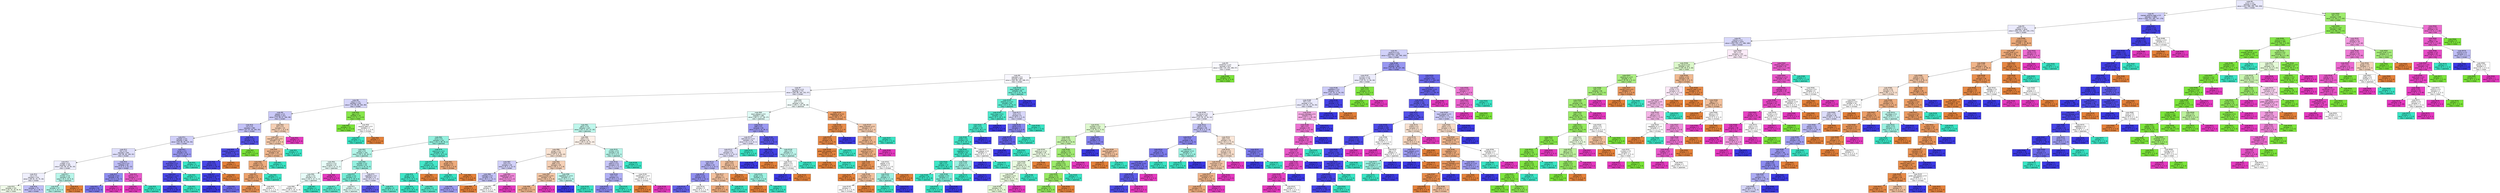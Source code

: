 digraph Tree {
node [shape=box, style="filled", color="black", fontname="helvetica"] ;
edge [fontname="helvetica"] ;
0 [label=<node &#35;0<br/>cumin &le; 0.5<br/>samples = 2298<br/>value = [412, 568, 290, 769, 259]<br/>class = korean>, fillcolor="#e8e8fc"] ;
1 [label=<node &#35;1<br/>roasted_sesame_seed &le; 0.5<br/>samples = 1860<br/>value = [408, 224, 285, 767, 176]<br/>class = korean>, fillcolor="#cfcef9"] ;
0 -> 1 [labeldistance=2.5, labelangle=45, headlabel="True"] ;
2 [label=<node &#35;2<br/>starch &le; 0.5<br/>samples = 1616<br/>value = [403, 224, 281, 534, 174]<br/>class = korean>, fillcolor="#eaeafc"] ;
1 -> 2 ;
3 [label=<node &#35;3<br/>cilantro &le; 0.5<br/>samples = 1410<br/>value = [254, 223, 271, 496, 166]<br/>class = korean>, fillcolor="#d8d8fa"] ;
2 -> 3 ;
4 [label=<node &#35;4<br/>cayenne &le; 0.5<br/>samples = 1256<br/>value = [221, 172, 263, 495, 105]<br/>class = korean>, fillcolor="#d1d1f9"] ;
3 -> 4 ;
5 [label=<node &#35;5<br/>cardamom &le; 0.5<br/>samples = 873<br/>value = [184, 119, 245, 268, 57]<br/>class = korean>, fillcolor="#f8f8fe"] ;
4 -> 5 ;
6 [label=<node &#35;6<br/>seaweed &le; 0.5<br/>samples = 843<br/>value = [184, 89, 245, 268, 57]<br/>class = korean>, fillcolor="#f8f7fe"] ;
5 -> 6 ;
7 [label=<node &#35;7<br/>soy_sauce &le; 0.5<br/>samples = 774<br/>value = [184, 89, 192, 252, 57]<br/>class = korean>, fillcolor="#ebebfc"] ;
6 -> 7 ;
8 [label=<node &#35;8<br/>yogurt &le; 0.5<br/>samples = 435<br/>value = [75, 89, 68, 164, 39]<br/>class = korean>, fillcolor="#d5d4f9"] ;
7 -> 8 ;
9 [label=<node &#35;9<br/>pepper &le; 0.5<br/>samples = 412<br/>value = [74, 68, 67, 164, 39]<br/>class = korean>, fillcolor="#cbcaf8"] ;
8 -> 9 ;
10 [label=<node &#35;10<br/>nut &le; 0.5<br/>samples = 380<br/>value = [57, 67, 59, 164, 33]<br/>class = korean>, fillcolor="#c3c2f7"] ;
9 -> 10 ;
11 [label=<node &#35;11<br/>soybean &le; 0.5<br/>samples = 346<br/>value = [54, 66, 59, 134, 33]<br/>class = korean>, fillcolor="#d0cff9"] ;
10 -> 11 ;
12 [label=<node &#35;12<br/>fish &le; 0.5<br/>samples = 304<br/>value = [54, 66, 46, 106, 32]<br/>class = korean>, fillcolor="#dedefb"] ;
11 -> 12 ;
13 [label=<node &#35;13<br/>vinegar &le; 0.5<br/>samples = 264<br/>value = [52, 66, 43, 84, 19]<br/>class = korean>, fillcolor="#ededfd"] ;
12 -> 13 ;
14 [label=<node &#35;14<br/>rice &le; 0.5<br/>samples = 224<br/>value = [48, 62, 23, 75, 16]<br/>class = korean>, fillcolor="#efeffd"] ;
13 -> 14 ;
15 [label=<node &#35;15<br/>samples = 151<br/>value = [31, 52, 19, 40, 9]<br/>class = indian>, fillcolor="#f1fcea"] ;
14 -> 15 ;
16 [label=<node &#35;16<br/>samples = 73<br/>value = [17, 10, 4, 35, 7]<br/>class = korean>, fillcolor="#c0bff7"] ;
14 -> 16 ;
17 [label=<node &#35;17<br/>chicken &le; 0.5<br/>samples = 40<br/>value = [4, 4, 20, 9, 3]<br/>class = japanese>, fillcolor="#b9f6ea"] ;
13 -> 17 ;
18 [label=<node &#35;18<br/>samples = 37<br/>value = [1, 4, 20, 9, 3]<br/>class = japanese>, fillcolor="#b1f5e8"] ;
17 -> 18 ;
19 [label=<node &#35;19<br/>samples = 3<br/>value = [3, 0, 0, 0, 0]<br/>class = chinese>, fillcolor="#e58139"] ;
17 -> 19 ;
20 [label=<node &#35;20<br/>lime_juice &le; 0.5<br/>samples = 40<br/>value = [2, 0, 3, 22, 13]<br/>class = korean>, fillcolor="#bebdf6"] ;
12 -> 20 ;
21 [label=<node &#35;21<br/>coriander &le; 0.5<br/>samples = 33<br/>value = [2, 0, 2, 22, 7]<br/>class = korean>, fillcolor="#8e8df0"] ;
20 -> 21 ;
22 [label=<node &#35;22<br/>samples = 30<br/>value = [2, 0, 2, 22, 4]<br/>class = korean>, fillcolor="#7876ed"] ;
21 -> 22 ;
23 [label=<node &#35;23<br/>samples = 3<br/>value = [0, 0, 0, 0, 3]<br/>class = thai>, fillcolor="#e539c0"] ;
21 -> 23 ;
24 [label=<node &#35;24<br/>salmon &le; 0.5<br/>samples = 7<br/>value = [0, 0, 1, 0, 6]<br/>class = thai>, fillcolor="#e95acb"] ;
20 -> 24 ;
25 [label=<node &#35;25<br/>samples = 6<br/>value = [0, 0, 0, 0, 6]<br/>class = thai>, fillcolor="#e539c0"] ;
24 -> 25 ;
26 [label=<node &#35;26<br/>samples = 1<br/>value = [0, 0, 1, 0, 0]<br/>class = japanese>, fillcolor="#39e5c5"] ;
24 -> 26 ;
27 [label=<node &#35;27<br/>barley &le; 0.5<br/>samples = 42<br/>value = [0, 0, 13, 28, 1]<br/>class = korean>, fillcolor="#9a99f2"] ;
11 -> 27 ;
28 [label=<node &#35;28<br/>enokidake &le; 0.5<br/>samples = 33<br/>value = [0, 0, 4, 28, 1]<br/>class = korean>, fillcolor="#5e5be9"] ;
27 -> 28 ;
29 [label=<node &#35;29<br/>katsuobushi &le; 0.5<br/>samples = 30<br/>value = [0, 0, 1, 28, 1]<br/>class = korean>, fillcolor="#4947e7"] ;
28 -> 29 ;
30 [label=<node &#35;30<br/>samples = 29<br/>value = [0, 0, 0, 28, 1]<br/>class = korean>, fillcolor="#4340e6"] ;
29 -> 30 ;
31 [label=<node &#35;31<br/>samples = 1<br/>value = [0, 0, 1, 0, 0]<br/>class = japanese>, fillcolor="#39e5c5"] ;
29 -> 31 ;
32 [label=<node &#35;32<br/>samples = 3<br/>value = [0, 0, 3, 0, 0]<br/>class = japanese>, fillcolor="#39e5c5"] ;
28 -> 32 ;
33 [label=<node &#35;33<br/>samples = 9<br/>value = [0, 0, 9, 0, 0]<br/>class = japanese>, fillcolor="#39e5c5"] ;
27 -> 33 ;
34 [label=<node &#35;34<br/>cashew &le; 0.5<br/>samples = 34<br/>value = [3, 1, 0, 30, 0]<br/>class = korean>, fillcolor="#5553e8"] ;
10 -> 34 ;
35 [label=<node &#35;35<br/>cheddar_cheese &le; 0.5<br/>samples = 33<br/>value = [3, 0, 0, 30, 0]<br/>class = korean>, fillcolor="#504de8"] ;
34 -> 35 ;
36 [label=<node &#35;36<br/>squid &le; 0.5<br/>samples = 32<br/>value = [2, 0, 0, 30, 0]<br/>class = korean>, fillcolor="#4946e7"] ;
35 -> 36 ;
37 [label=<node &#35;37<br/>cane_molasses &le; 0.5<br/>samples = 31<br/>value = [1, 0, 0, 30, 0]<br/>class = korean>, fillcolor="#4240e6"] ;
36 -> 37 ;
38 [label=<node &#35;38<br/>samples = 26<br/>value = [0, 0, 0, 26, 0]<br/>class = korean>, fillcolor="#3c39e5"] ;
37 -> 38 ;
39 [label=<node &#35;39<br/>samples = 5<br/>value = [1, 0, 0, 4, 0]<br/>class = korean>, fillcolor="#6d6aec"] ;
37 -> 39 ;
40 [label=<node &#35;40<br/>samples = 1<br/>value = [1, 0, 0, 0, 0]<br/>class = chinese>, fillcolor="#e58139"] ;
36 -> 40 ;
41 [label=<node &#35;41<br/>samples = 1<br/>value = [1, 0, 0, 0, 0]<br/>class = chinese>, fillcolor="#e58139"] ;
35 -> 41 ;
42 [label=<node &#35;42<br/>samples = 1<br/>value = [0, 1, 0, 0, 0]<br/>class = indian>, fillcolor="#7be539"] ;
34 -> 42 ;
43 [label=<node &#35;43<br/>fish &le; 0.5<br/>samples = 32<br/>value = [17, 1, 8, 0, 6]<br/>class = chinese>, fillcolor="#f5d0b5"] ;
9 -> 43 ;
44 [label=<node &#35;44<br/>mandarin_peel &le; 0.5<br/>samples = 29<br/>value = [17, 1, 8, 0, 3]<br/>class = chinese>, fillcolor="#f4c9aa"] ;
43 -> 44 ;
45 [label=<node &#35;45<br/>lemon_juice &le; 0.5<br/>samples = 26<br/>value = [17, 1, 5, 0, 3]<br/>class = chinese>, fillcolor="#f0b78e"] ;
44 -> 45 ;
46 [label=<node &#35;46<br/>bread &le; 0.5<br/>samples = 24<br/>value = [17, 1, 3, 0, 3]<br/>class = chinese>, fillcolor="#eeab7b"] ;
45 -> 46 ;
47 [label=<node &#35;47<br/>tomato &le; 0.5<br/>samples = 22<br/>value = [17, 1, 1, 0, 3]<br/>class = chinese>, fillcolor="#eca26d"] ;
46 -> 47 ;
48 [label=<node &#35;48<br/>samples = 18<br/>value = [16, 0, 0, 0, 2]<br/>class = chinese>, fillcolor="#e89152"] ;
47 -> 48 ;
49 [label=<node &#35;49<br/>samples = 4<br/>value = [1, 1, 1, 0, 1]<br/>class = chinese>, fillcolor="#ffffff"] ;
47 -> 49 ;
50 [label=<node &#35;50<br/>samples = 2<br/>value = [0, 0, 2, 0, 0]<br/>class = japanese>, fillcolor="#39e5c5"] ;
46 -> 50 ;
51 [label=<node &#35;51<br/>samples = 2<br/>value = [0, 0, 2, 0, 0]<br/>class = japanese>, fillcolor="#39e5c5"] ;
45 -> 51 ;
52 [label=<node &#35;52<br/>samples = 3<br/>value = [0, 0, 3, 0, 0]<br/>class = japanese>, fillcolor="#39e5c5"] ;
44 -> 52 ;
53 [label=<node &#35;53<br/>samples = 3<br/>value = [0, 0, 0, 0, 3]<br/>class = thai>, fillcolor="#e539c0"] ;
43 -> 53 ;
54 [label=<node &#35;54<br/>egg &le; 0.5<br/>samples = 23<br/>value = [1, 21, 1, 0, 0]<br/>class = indian>, fillcolor="#87e74b"] ;
8 -> 54 ;
55 [label=<node &#35;55<br/>samples = 21<br/>value = [0, 21, 0, 0, 0]<br/>class = indian>, fillcolor="#7be539"] ;
54 -> 55 ;
56 [label=<node &#35;56<br/>sesame_seed &le; 0.5<br/>samples = 2<br/>value = [1, 0, 1, 0, 0]<br/>class = chinese>, fillcolor="#ffffff"] ;
54 -> 56 ;
57 [label=<node &#35;57<br/>samples = 1<br/>value = [0, 0, 1, 0, 0]<br/>class = japanese>, fillcolor="#39e5c5"] ;
56 -> 57 ;
58 [label=<node &#35;58<br/>samples = 1<br/>value = [1, 0, 0, 0, 0]<br/>class = chinese>, fillcolor="#e58139"] ;
56 -> 58 ;
59 [label=<node &#35;59<br/>pork &le; 0.5<br/>samples = 339<br/>value = [109, 0, 124, 88, 18]<br/>class = japanese>, fillcolor="#f2fdfb"] ;
7 -> 59 ;
60 [label=<node &#35;60<br/>black_pepper &le; 0.5<br/>samples = 285<br/>value = [65, 0, 117, 86, 17]<br/>class = japanese>, fillcolor="#e0fbf6"] ;
59 -> 60 ;
61 [label=<node &#35;61<br/>garlic &le; 0.5<br/>samples = 222<br/>value = [52, 0, 107, 47, 16]<br/>class = japanese>, fillcolor="#bff7ec"] ;
60 -> 61 ;
62 [label=<node &#35;62<br/>wine &le; 0.5<br/>samples = 141<br/>value = [24, 0, 89, 26, 2]<br/>class = japanese>, fillcolor="#93f1df"] ;
61 -> 62 ;
63 [label=<node &#35;63<br/>sake &le; 0.5<br/>samples = 103<br/>value = [19, 0, 56, 26, 2]<br/>class = japanese>, fillcolor="#b2f5e8"] ;
62 -> 63 ;
64 [label=<node &#35;64<br/>coconut &le; 0.5<br/>samples = 53<br/>value = [18, 0, 22, 11, 2]<br/>class = japanese>, fillcolor="#e8fcf8"] ;
63 -> 64 ;
65 [label=<node &#35;65<br/>barley &le; 0.5<br/>samples = 51<br/>value = [18, 0, 22, 11, 0]<br/>class = japanese>, fillcolor="#e7fcf8"] ;
64 -> 65 ;
66 [label=<node &#35;66<br/>samples = 47<br/>value = [18, 0, 18, 11, 0]<br/>class = chinese>, fillcolor="#ffffff"] ;
65 -> 66 ;
67 [label=<node &#35;67<br/>samples = 4<br/>value = [0, 0, 4, 0, 0]<br/>class = japanese>, fillcolor="#39e5c5"] ;
65 -> 67 ;
68 [label=<node &#35;68<br/>samples = 2<br/>value = [0, 0, 0, 0, 2]<br/>class = thai>, fillcolor="#e539c0"] ;
64 -> 68 ;
69 [label=<node &#35;69<br/>soybean &le; 0.5<br/>samples = 50<br/>value = [1, 0, 34, 15, 0]<br/>class = japanese>, fillcolor="#94f1e0"] ;
63 -> 69 ;
70 [label=<node &#35;70<br/>chicken &le; 0.5<br/>samples = 37<br/>value = [1, 0, 28, 8, 0]<br/>class = japanese>, fillcolor="#76edd7"] ;
69 -> 70 ;
71 [label=<node &#35;71<br/>samples = 27<br/>value = [0, 0, 23, 4, 0]<br/>class = japanese>, fillcolor="#5beacf"] ;
70 -> 71 ;
72 [label=<node &#35;72<br/>samples = 10<br/>value = [1, 0, 5, 4, 0]<br/>class = japanese>, fillcolor="#defbf5"] ;
70 -> 72 ;
73 [label=<node &#35;73<br/>vegetable &le; 0.5<br/>samples = 13<br/>value = [0, 0, 6, 7, 0]<br/>class = korean>, fillcolor="#e3e3fb"] ;
69 -> 73 ;
74 [label=<node &#35;74<br/>samples = 7<br/>value = [0, 0, 1, 6, 0]<br/>class = korean>, fillcolor="#5d5ae9"] ;
73 -> 74 ;
75 [label=<node &#35;75<br/>samples = 6<br/>value = [0, 0, 5, 1, 0]<br/>class = japanese>, fillcolor="#61ead1"] ;
73 -> 75 ;
76 [label=<node &#35;76<br/>peanut_oil &le; 0.5<br/>samples = 38<br/>value = [5, 0, 33, 0, 0]<br/>class = japanese>, fillcolor="#57e9ce"] ;
62 -> 76 ;
77 [label=<node &#35;77<br/>clam &le; 0.5<br/>samples = 34<br/>value = [2, 0, 32, 0, 0]<br/>class = japanese>, fillcolor="#45e7c9"] ;
76 -> 77 ;
78 [label=<node &#35;78<br/>ginger &le; 0.5<br/>samples = 33<br/>value = [1, 0, 32, 0, 0]<br/>class = japanese>, fillcolor="#3fe6c7"] ;
77 -> 78 ;
79 [label=<node &#35;79<br/>samples = 25<br/>value = [0, 0, 25, 0, 0]<br/>class = japanese>, fillcolor="#39e5c5"] ;
78 -> 79 ;
80 [label=<node &#35;80<br/>samples = 8<br/>value = [1, 0, 7, 0, 0]<br/>class = japanese>, fillcolor="#55e9cd"] ;
78 -> 80 ;
81 [label=<node &#35;81<br/>samples = 1<br/>value = [1, 0, 0, 0, 0]<br/>class = chinese>, fillcolor="#e58139"] ;
77 -> 81 ;
82 [label=<node &#35;82<br/>ginger &le; 0.5<br/>samples = 4<br/>value = [3, 0, 1, 0, 0]<br/>class = chinese>, fillcolor="#eeab7b"] ;
76 -> 82 ;
83 [label=<node &#35;83<br/>samples = 1<br/>value = [0, 0, 1, 0, 0]<br/>class = japanese>, fillcolor="#39e5c5"] ;
82 -> 83 ;
84 [label=<node &#35;84<br/>samples = 3<br/>value = [3, 0, 0, 0, 0]<br/>class = chinese>, fillcolor="#e58139"] ;
82 -> 84 ;
85 [label=<node &#35;85<br/>sake &le; 0.5<br/>samples = 81<br/>value = [28, 0, 18, 21, 14]<br/>class = chinese>, fillcolor="#fcf0e8"] ;
61 -> 85 ;
86 [label=<node &#35;86<br/>ginger &le; 0.5<br/>samples = 65<br/>value = [27, 0, 9, 16, 13]<br/>class = chinese>, fillcolor="#f9e3d3"] ;
85 -> 86 ;
87 [label=<node &#35;87<br/>rice &le; 0.5<br/>samples = 30<br/>value = [9, 0, 2, 14, 5]<br/>class = korean>, fillcolor="#d1d0f9"] ;
86 -> 87 ;
88 [label=<node &#35;88<br/>cabbage &le; 0.5<br/>samples = 24<br/>value = [8, 0, 2, 13, 1]<br/>class = korean>, fillcolor="#c2c1f7"] ;
87 -> 88 ;
89 [label=<node &#35;89<br/>samples = 21<br/>value = [5, 0, 2, 13, 1]<br/>class = korean>, fillcolor="#9d9cf2"] ;
88 -> 89 ;
90 [label=<node &#35;90<br/>samples = 3<br/>value = [3, 0, 0, 0, 0]<br/>class = chinese>, fillcolor="#e58139"] ;
88 -> 90 ;
91 [label=<node &#35;91<br/>vegetable_oil &le; 0.5<br/>samples = 6<br/>value = [1, 0, 0, 1, 4]<br/>class = thai>, fillcolor="#ef88d9"] ;
87 -> 91 ;
92 [label=<node &#35;92<br/>samples = 2<br/>value = [1, 0, 0, 1, 0]<br/>class = chinese>, fillcolor="#ffffff"] ;
91 -> 92 ;
93 [label=<node &#35;93<br/>samples = 4<br/>value = [0, 0, 0, 0, 4]<br/>class = thai>, fillcolor="#e539c0"] ;
91 -> 93 ;
94 [label=<node &#35;94<br/>beef &le; 0.5<br/>samples = 35<br/>value = [18, 0, 7, 2, 8]<br/>class = chinese>, fillcolor="#f5d0b6"] ;
86 -> 94 ;
95 [label=<node &#35;95<br/>peanut_butter &le; 0.5<br/>samples = 30<br/>value = [18, 0, 4, 0, 8]<br/>class = chinese>, fillcolor="#f3c6a5"] ;
94 -> 95 ;
96 [label=<node &#35;96<br/>samples = 27<br/>value = [18, 0, 4, 0, 5]<br/>class = chinese>, fillcolor="#f0b58a"] ;
95 -> 96 ;
97 [label=<node &#35;97<br/>samples = 3<br/>value = [0, 0, 0, 0, 3]<br/>class = thai>, fillcolor="#e539c0"] ;
95 -> 97 ;
98 [label=<node &#35;98<br/>vegetable_oil &le; 0.5<br/>samples = 5<br/>value = [0, 0, 3, 2, 0]<br/>class = japanese>, fillcolor="#bdf6ec"] ;
94 -> 98 ;
99 [label=<node &#35;99<br/>samples = 2<br/>value = [0, 0, 0, 2, 0]<br/>class = korean>, fillcolor="#3c39e5"] ;
98 -> 99 ;
100 [label=<node &#35;100<br/>samples = 3<br/>value = [0, 0, 3, 0, 0]<br/>class = japanese>, fillcolor="#39e5c5"] ;
98 -> 100 ;
101 [label=<node &#35;101<br/>chicken &le; 0.5<br/>samples = 16<br/>value = [1, 0, 9, 5, 1]<br/>class = japanese>, fillcolor="#b7f6ea"] ;
85 -> 101 ;
102 [label=<node &#35;102<br/>peanut &le; 0.5<br/>samples = 10<br/>value = [1, 0, 3, 5, 1]<br/>class = korean>, fillcolor="#c7c6f8"] ;
101 -> 102 ;
103 [label=<node &#35;103<br/>rice &le; 0.5<br/>samples = 8<br/>value = [0, 0, 3, 5, 0]<br/>class = korean>, fillcolor="#b1b0f5"] ;
102 -> 103 ;
104 [label=<node &#35;104<br/>samples = 7<br/>value = [0, 0, 2, 5, 0]<br/>class = korean>, fillcolor="#8a88ef"] ;
103 -> 104 ;
105 [label=<node &#35;105<br/>samples = 1<br/>value = [0, 0, 1, 0, 0]<br/>class = japanese>, fillcolor="#39e5c5"] ;
103 -> 105 ;
106 [label=<node &#35;106<br/>roasted_pork &le; 0.5<br/>samples = 2<br/>value = [1, 0, 0, 0, 1]<br/>class = chinese>, fillcolor="#ffffff"] ;
102 -> 106 ;
107 [label=<node &#35;107<br/>samples = 1<br/>value = [1, 0, 0, 0, 0]<br/>class = chinese>, fillcolor="#e58139"] ;
106 -> 107 ;
108 [label=<node &#35;108<br/>samples = 1<br/>value = [0, 0, 0, 0, 1]<br/>class = thai>, fillcolor="#e539c0"] ;
106 -> 108 ;
109 [label=<node &#35;109<br/>samples = 6<br/>value = [0, 0, 6, 0, 0]<br/>class = japanese>, fillcolor="#39e5c5"] ;
101 -> 109 ;
110 [label=<node &#35;110<br/>beef &le; 0.5<br/>samples = 63<br/>value = [13, 0, 10, 39, 1]<br/>class = korean>, fillcolor="#9a98f1"] ;
60 -> 110 ;
111 [label=<node &#35;111<br/>katsuobushi &le; 0.5<br/>samples = 34<br/>value = [11, 0, 8, 14, 1]<br/>class = korean>, fillcolor="#e6e5fc"] ;
110 -> 111 ;
112 [label=<node &#35;112<br/>wine &le; 0.5<br/>samples = 31<br/>value = [11, 0, 5, 14, 1]<br/>class = korean>, fillcolor="#e2e1fb"] ;
111 -> 112 ;
113 [label=<node &#35;113<br/>egg &le; 0.5<br/>samples = 25<br/>value = [7, 0, 3, 14, 1]<br/>class = korean>, fillcolor="#b3b2f5"] ;
112 -> 113 ;
114 [label=<node &#35;114<br/>scallion &le; 0.5<br/>samples = 20<br/>value = [4, 0, 2, 13, 1]<br/>class = korean>, fillcolor="#9190f0"] ;
113 -> 114 ;
115 [label=<node &#35;115<br/>samples = 11<br/>value = [0, 0, 1, 9, 1]<br/>class = korean>, fillcolor="#6361ea"] ;
114 -> 115 ;
116 [label=<node &#35;116<br/>samples = 9<br/>value = [4, 0, 1, 4, 0]<br/>class = chinese>, fillcolor="#ffffff"] ;
114 -> 116 ;
117 [label=<node &#35;117<br/>pea &le; 0.5<br/>samples = 5<br/>value = [3, 0, 1, 1, 0]<br/>class = chinese>, fillcolor="#f2c09c"] ;
113 -> 117 ;
118 [label=<node &#35;118<br/>samples = 4<br/>value = [3, 0, 0, 1, 0]<br/>class = chinese>, fillcolor="#eeab7b"] ;
117 -> 118 ;
119 [label=<node &#35;119<br/>samples = 1<br/>value = [0, 0, 1, 0, 0]<br/>class = japanese>, fillcolor="#39e5c5"] ;
117 -> 119 ;
120 [label=<node &#35;120<br/>garlic &le; 0.5<br/>samples = 6<br/>value = [4, 0, 2, 0, 0]<br/>class = chinese>, fillcolor="#f2c09c"] ;
112 -> 120 ;
121 [label=<node &#35;121<br/>samples = 3<br/>value = [3, 0, 0, 0, 0]<br/>class = chinese>, fillcolor="#e58139"] ;
120 -> 121 ;
122 [label=<node &#35;122<br/>ginger &le; 0.5<br/>samples = 3<br/>value = [1, 0, 2, 0, 0]<br/>class = japanese>, fillcolor="#9cf2e2"] ;
120 -> 122 ;
123 [label=<node &#35;123<br/>samples = 1<br/>value = [1, 0, 0, 0, 0]<br/>class = chinese>, fillcolor="#e58139"] ;
122 -> 123 ;
124 [label=<node &#35;124<br/>samples = 2<br/>value = [0, 0, 2, 0, 0]<br/>class = japanese>, fillcolor="#39e5c5"] ;
122 -> 124 ;
125 [label=<node &#35;125<br/>samples = 3<br/>value = [0, 0, 3, 0, 0]<br/>class = japanese>, fillcolor="#39e5c5"] ;
111 -> 125 ;
126 [label=<node &#35;126<br/>soybean &le; 0.5<br/>samples = 29<br/>value = [2, 0, 2, 25, 0]<br/>class = korean>, fillcolor="#5956e9"] ;
110 -> 126 ;
127 [label=<node &#35;127<br/>leek &le; 0.5<br/>samples = 25<br/>value = [1, 0, 0, 24, 0]<br/>class = korean>, fillcolor="#4441e6"] ;
126 -> 127 ;
128 [label=<node &#35;128<br/>samples = 24<br/>value = [0, 0, 0, 24, 0]<br/>class = korean>, fillcolor="#3c39e5"] ;
127 -> 128 ;
129 [label=<node &#35;129<br/>samples = 1<br/>value = [1, 0, 0, 0, 0]<br/>class = chinese>, fillcolor="#e58139"] ;
127 -> 129 ;
130 [label=<node &#35;130<br/>sake &le; 0.5<br/>samples = 4<br/>value = [1, 0, 2, 1, 0]<br/>class = japanese>, fillcolor="#bdf6ec"] ;
126 -> 130 ;
131 [label=<node &#35;131<br/>radish &le; 0.5<br/>samples = 2<br/>value = [1, 0, 0, 1, 0]<br/>class = chinese>, fillcolor="#ffffff"] ;
130 -> 131 ;
132 [label=<node &#35;132<br/>samples = 1<br/>value = [0, 0, 0, 1, 0]<br/>class = korean>, fillcolor="#3c39e5"] ;
131 -> 132 ;
133 [label=<node &#35;133<br/>samples = 1<br/>value = [1, 0, 0, 0, 0]<br/>class = chinese>, fillcolor="#e58139"] ;
131 -> 133 ;
134 [label=<node &#35;134<br/>samples = 2<br/>value = [0, 0, 2, 0, 0]<br/>class = japanese>, fillcolor="#39e5c5"] ;
130 -> 134 ;
135 [label=<node &#35;135<br/>vegetable_oil &le; 0.5<br/>samples = 54<br/>value = [44, 0, 7, 2, 1]<br/>class = chinese>, fillcolor="#eb9c63"] ;
59 -> 135 ;
136 [label=<node &#35;136<br/>mustard &le; 0.5<br/>samples = 37<br/>value = [34, 0, 2, 1, 0]<br/>class = chinese>, fillcolor="#e78c4a"] ;
135 -> 136 ;
137 [label=<node &#35;137<br/>radish &le; 0.5<br/>samples = 36<br/>value = [34, 0, 2, 0, 0]<br/>class = chinese>, fillcolor="#e78845"] ;
136 -> 137 ;
138 [label=<node &#35;138<br/>green_bell_pepper &le; 0.5<br/>samples = 35<br/>value = [34, 0, 1, 0, 0]<br/>class = chinese>, fillcolor="#e6853f"] ;
137 -> 138 ;
139 [label=<node &#35;139<br/>samples = 34<br/>value = [34, 0, 0, 0, 0]<br/>class = chinese>, fillcolor="#e58139"] ;
138 -> 139 ;
140 [label=<node &#35;140<br/>samples = 1<br/>value = [0, 0, 1, 0, 0]<br/>class = japanese>, fillcolor="#39e5c5"] ;
138 -> 140 ;
141 [label=<node &#35;141<br/>samples = 1<br/>value = [0, 0, 1, 0, 0]<br/>class = japanese>, fillcolor="#39e5c5"] ;
137 -> 141 ;
142 [label=<node &#35;142<br/>samples = 1<br/>value = [0, 0, 0, 1, 0]<br/>class = korean>, fillcolor="#3c39e5"] ;
136 -> 142 ;
143 [label=<node &#35;143<br/>cane_molasses &le; 0.5<br/>samples = 17<br/>value = [10, 0, 5, 1, 1]<br/>class = chinese>, fillcolor="#f4caac"] ;
135 -> 143 ;
144 [label=<node &#35;144<br/>crab &le; 0.5<br/>samples = 15<br/>value = [10, 0, 3, 1, 1]<br/>class = chinese>, fillcolor="#f0b68c"] ;
143 -> 144 ;
145 [label=<node &#35;145<br/>sesame_oil &le; 0.5<br/>samples = 14<br/>value = [10, 0, 3, 1, 0]<br/>class = chinese>, fillcolor="#eeaf81"] ;
144 -> 145 ;
146 [label=<node &#35;146<br/>sake &le; 0.5<br/>samples = 9<br/>value = [8, 0, 1, 0, 0]<br/>class = chinese>, fillcolor="#e89152"] ;
145 -> 146 ;
147 [label=<node &#35;147<br/>samples = 6<br/>value = [6, 0, 0, 0, 0]<br/>class = chinese>, fillcolor="#e58139"] ;
146 -> 147 ;
148 [label=<node &#35;148<br/>mustard &le; 0.5<br/>samples = 3<br/>value = [2, 0, 1, 0, 0]<br/>class = chinese>, fillcolor="#f2c09c"] ;
146 -> 148 ;
149 [label=<node &#35;149<br/>samples = 2<br/>value = [1, 0, 1, 0, 0]<br/>class = chinese>, fillcolor="#ffffff"] ;
148 -> 149 ;
150 [label=<node &#35;150<br/>samples = 1<br/>value = [1, 0, 0, 0, 0]<br/>class = chinese>, fillcolor="#e58139"] ;
148 -> 150 ;
151 [label=<node &#35;151<br/>pepper &le; 0.5<br/>samples = 5<br/>value = [2, 0, 2, 1, 0]<br/>class = chinese>, fillcolor="#ffffff"] ;
145 -> 151 ;
152 [label=<node &#35;152<br/>sake &le; 0.5<br/>samples = 3<br/>value = [0, 0, 2, 1, 0]<br/>class = japanese>, fillcolor="#9cf2e2"] ;
151 -> 152 ;
153 [label=<node &#35;153<br/>samples = 2<br/>value = [0, 0, 2, 0, 0]<br/>class = japanese>, fillcolor="#39e5c5"] ;
152 -> 153 ;
154 [label=<node &#35;154<br/>samples = 1<br/>value = [0, 0, 0, 1, 0]<br/>class = korean>, fillcolor="#3c39e5"] ;
152 -> 154 ;
155 [label=<node &#35;155<br/>samples = 2<br/>value = [2, 0, 0, 0, 0]<br/>class = chinese>, fillcolor="#e58139"] ;
151 -> 155 ;
156 [label=<node &#35;156<br/>samples = 1<br/>value = [0, 0, 0, 0, 1]<br/>class = thai>, fillcolor="#e539c0"] ;
144 -> 156 ;
157 [label=<node &#35;157<br/>samples = 2<br/>value = [0, 0, 2, 0, 0]<br/>class = japanese>, fillcolor="#39e5c5"] ;
143 -> 157 ;
158 [label=<node &#35;158<br/>black_pepper &le; 0.5<br/>samples = 69<br/>value = [0, 0, 53, 16, 0]<br/>class = japanese>, fillcolor="#75edd7"] ;
6 -> 158 ;
159 [label=<node &#35;159<br/>sesame_oil &le; 0.5<br/>samples = 63<br/>value = [0, 0, 53, 10, 0]<br/>class = japanese>, fillcolor="#5eead0"] ;
158 -> 159 ;
160 [label=<node &#35;160<br/>black_bean &le; 0.5<br/>samples = 54<br/>value = [0, 0, 49, 5, 0]<br/>class = japanese>, fillcolor="#4de8cb"] ;
159 -> 160 ;
161 [label=<node &#35;161<br/>cider &le; 0.5<br/>samples = 53<br/>value = [0, 0, 49, 4, 0]<br/>class = japanese>, fillcolor="#49e7ca"] ;
160 -> 161 ;
162 [label=<node &#35;162<br/>wheat &le; 0.5<br/>samples = 52<br/>value = [0, 0, 49, 3, 0]<br/>class = japanese>, fillcolor="#45e7c9"] ;
161 -> 162 ;
163 [label=<node &#35;163<br/>vegetable &le; 0.5<br/>samples = 50<br/>value = [0, 0, 48, 2, 0]<br/>class = japanese>, fillcolor="#41e6c7"] ;
162 -> 163 ;
164 [label=<node &#35;164<br/>kelp &le; 0.5<br/>samples = 47<br/>value = [0, 0, 46, 1, 0]<br/>class = japanese>, fillcolor="#3de6c6"] ;
163 -> 164 ;
165 [label=<node &#35;165<br/>samples = 43<br/>value = [0, 0, 43, 0, 0]<br/>class = japanese>, fillcolor="#39e5c5"] ;
164 -> 165 ;
166 [label=<node &#35;166<br/>soybean &le; 0.5<br/>samples = 4<br/>value = [0, 0, 3, 1, 0]<br/>class = japanese>, fillcolor="#7beed8"] ;
164 -> 166 ;
167 [label=<node &#35;167<br/>samples = 3<br/>value = [0, 0, 3, 0, 0]<br/>class = japanese>, fillcolor="#39e5c5"] ;
166 -> 167 ;
168 [label=<node &#35;168<br/>samples = 1<br/>value = [0, 0, 0, 1, 0]<br/>class = korean>, fillcolor="#3c39e5"] ;
166 -> 168 ;
169 [label=<node &#35;169<br/>tuna &le; 0.5<br/>samples = 3<br/>value = [0, 0, 2, 1, 0]<br/>class = japanese>, fillcolor="#9cf2e2"] ;
163 -> 169 ;
170 [label=<node &#35;170<br/>samples = 2<br/>value = [0, 0, 2, 0, 0]<br/>class = japanese>, fillcolor="#39e5c5"] ;
169 -> 170 ;
171 [label=<node &#35;171<br/>samples = 1<br/>value = [0, 0, 0, 1, 0]<br/>class = korean>, fillcolor="#3c39e5"] ;
169 -> 171 ;
172 [label=<node &#35;172<br/>bell_pepper &le; 0.5<br/>samples = 2<br/>value = [0, 0, 1, 1, 0]<br/>class = japanese>, fillcolor="#ffffff"] ;
162 -> 172 ;
173 [label=<node &#35;173<br/>samples = 1<br/>value = [0, 0, 0, 1, 0]<br/>class = korean>, fillcolor="#3c39e5"] ;
172 -> 173 ;
174 [label=<node &#35;174<br/>samples = 1<br/>value = [0, 0, 1, 0, 0]<br/>class = japanese>, fillcolor="#39e5c5"] ;
172 -> 174 ;
175 [label=<node &#35;175<br/>samples = 1<br/>value = [0, 0, 0, 1, 0]<br/>class = korean>, fillcolor="#3c39e5"] ;
161 -> 175 ;
176 [label=<node &#35;176<br/>samples = 1<br/>value = [0, 0, 0, 1, 0]<br/>class = korean>, fillcolor="#3c39e5"] ;
160 -> 176 ;
177 [label=<node &#35;177<br/>wine &le; 0.5<br/>samples = 9<br/>value = [0, 0, 4, 5, 0]<br/>class = korean>, fillcolor="#d8d7fa"] ;
159 -> 177 ;
178 [label=<node &#35;178<br/>carrot &le; 0.5<br/>samples = 7<br/>value = [0, 0, 2, 5, 0]<br/>class = korean>, fillcolor="#8a88ef"] ;
177 -> 178 ;
179 [label=<node &#35;179<br/>chicken &le; 0.5<br/>samples = 6<br/>value = [0, 0, 1, 5, 0]<br/>class = korean>, fillcolor="#6361ea"] ;
178 -> 179 ;
180 [label=<node &#35;180<br/>samples = 5<br/>value = [0, 0, 0, 5, 0]<br/>class = korean>, fillcolor="#3c39e5"] ;
179 -> 180 ;
181 [label=<node &#35;181<br/>samples = 1<br/>value = [0, 0, 1, 0, 0]<br/>class = japanese>, fillcolor="#39e5c5"] ;
179 -> 181 ;
182 [label=<node &#35;182<br/>samples = 1<br/>value = [0, 0, 1, 0, 0]<br/>class = japanese>, fillcolor="#39e5c5"] ;
178 -> 182 ;
183 [label=<node &#35;183<br/>samples = 2<br/>value = [0, 0, 2, 0, 0]<br/>class = japanese>, fillcolor="#39e5c5"] ;
177 -> 183 ;
184 [label=<node &#35;184<br/>samples = 6<br/>value = [0, 0, 0, 6, 0]<br/>class = korean>, fillcolor="#3c39e5"] ;
158 -> 184 ;
185 [label=<node &#35;185<br/>samples = 30<br/>value = [0, 30, 0, 0, 0]<br/>class = indian>, fillcolor="#7be539"] ;
5 -> 185 ;
186 [label=<node &#35;186<br/>scallion &le; 0.5<br/>samples = 383<br/>value = [37, 53, 18, 227, 48]<br/>class = korean>, fillcolor="#9897f1"] ;
4 -> 186 ;
187 [label=<node &#35;187<br/>turmeric &le; 0.5<br/>samples = 176<br/>value = [15, 52, 11, 64, 34]<br/>class = korean>, fillcolor="#ececfc"] ;
186 -> 187 ;
188 [label=<node &#35;188<br/>vegetable &le; 0.5<br/>samples = 152<br/>value = [15, 29, 11, 64, 33]<br/>class = korean>, fillcolor="#cccbf8"] ;
187 -> 188 ;
189 [label=<node &#35;189<br/>fish &le; 0.5<br/>samples = 131<br/>value = [14, 29, 11, 44, 33]<br/>class = korean>, fillcolor="#e9e9fc"] ;
188 -> 189 ;
190 [label=<node &#35;190<br/>soy_sauce &le; 0.5<br/>samples = 100<br/>value = [14, 28, 10, 34, 14]<br/>class = korean>, fillcolor="#efeefd"] ;
189 -> 190 ;
191 [label=<node &#35;191<br/>soybean &le; 0.5<br/>samples = 62<br/>value = [6, 28, 5, 17, 6]<br/>class = indian>, fillcolor="#dff9cf"] ;
190 -> 191 ;
192 [label=<node &#35;192<br/>onion &le; 0.5<br/>samples = 52<br/>value = [4, 28, 4, 10, 6]<br/>class = indian>, fillcolor="#c6f4aa"] ;
191 -> 192 ;
193 [label=<node &#35;193<br/>peanut_oil &le; 0.5<br/>samples = 28<br/>value = [3, 10, 3, 7, 5]<br/>class = indian>, fillcolor="#ecfbe3"] ;
192 -> 193 ;
194 [label=<node &#35;194<br/>basil &le; 0.5<br/>samples = 26<br/>value = [1, 10, 3, 7, 5]<br/>class = indian>, fillcolor="#eafbe0"] ;
193 -> 194 ;
195 [label=<node &#35;195<br/>lemongrass &le; 0.5<br/>samples = 24<br/>value = [1, 10, 1, 7, 5]<br/>class = indian>, fillcolor="#e8fadc"] ;
194 -> 195 ;
196 [label=<node &#35;196<br/>samples = 22<br/>value = [1, 10, 1, 7, 3]<br/>class = indian>, fillcolor="#e5fad7"] ;
195 -> 196 ;
197 [label=<node &#35;197<br/>samples = 2<br/>value = [0, 0, 0, 0, 2]<br/>class = thai>, fillcolor="#e539c0"] ;
195 -> 197 ;
198 [label=<node &#35;198<br/>samples = 2<br/>value = [0, 0, 2, 0, 0]<br/>class = japanese>, fillcolor="#39e5c5"] ;
194 -> 198 ;
199 [label=<node &#35;199<br/>samples = 2<br/>value = [2, 0, 0, 0, 0]<br/>class = chinese>, fillcolor="#e58139"] ;
193 -> 199 ;
200 [label=<node &#35;200<br/>oyster &le; 0.5<br/>samples = 24<br/>value = [1, 18, 1, 3, 1]<br/>class = indian>, fillcolor="#a1ec72"] ;
192 -> 200 ;
201 [label=<node &#35;201<br/>scallop &le; 0.5<br/>samples = 23<br/>value = [1, 18, 1, 3, 0]<br/>class = indian>, fillcolor="#9cec6a"] ;
200 -> 201 ;
202 [label=<node &#35;202<br/>bacon &le; 0.5<br/>samples = 22<br/>value = [1, 18, 0, 3, 0]<br/>class = indian>, fillcolor="#97ea63"] ;
201 -> 202 ;
203 [label=<node &#35;203<br/>samples = 21<br/>value = [0, 18, 0, 3, 0]<br/>class = indian>, fillcolor="#91e95a"] ;
202 -> 203 ;
204 [label=<node &#35;204<br/>samples = 1<br/>value = [1, 0, 0, 0, 0]<br/>class = chinese>, fillcolor="#e58139"] ;
202 -> 204 ;
205 [label=<node &#35;205<br/>samples = 1<br/>value = [0, 0, 1, 0, 0]<br/>class = japanese>, fillcolor="#39e5c5"] ;
201 -> 205 ;
206 [label=<node &#35;206<br/>samples = 1<br/>value = [0, 0, 0, 0, 1]<br/>class = thai>, fillcolor="#e539c0"] ;
200 -> 206 ;
207 [label=<node &#35;207<br/>vinegar &le; 0.5<br/>samples = 10<br/>value = [2, 0, 1, 7, 0]<br/>class = korean>, fillcolor="#8583ef"] ;
191 -> 207 ;
208 [label=<node &#35;208<br/>samples = 7<br/>value = [0, 0, 0, 7, 0]<br/>class = korean>, fillcolor="#3c39e5"] ;
207 -> 208 ;
209 [label=<node &#35;209<br/>sesame_seed &le; 0.5<br/>samples = 3<br/>value = [2, 0, 1, 0, 0]<br/>class = chinese>, fillcolor="#f2c09c"] ;
207 -> 209 ;
210 [label=<node &#35;210<br/>samples = 2<br/>value = [2, 0, 0, 0, 0]<br/>class = chinese>, fillcolor="#e58139"] ;
209 -> 210 ;
211 [label=<node &#35;211<br/>samples = 1<br/>value = [0, 0, 1, 0, 0]<br/>class = japanese>, fillcolor="#39e5c5"] ;
209 -> 211 ;
212 [label=<node &#35;212<br/>garlic &le; 0.5<br/>samples = 38<br/>value = [8, 0, 5, 17, 8]<br/>class = korean>, fillcolor="#c4c4f7"] ;
190 -> 212 ;
213 [label=<node &#35;213<br/>rice &le; 0.5<br/>samples = 18<br/>value = [0, 0, 3, 12, 3]<br/>class = korean>, fillcolor="#8a88ef"] ;
212 -> 213 ;
214 [label=<node &#35;214<br/>ham &le; 0.5<br/>samples = 15<br/>value = [0, 0, 1, 11, 3]<br/>class = korean>, fillcolor="#7d7bee"] ;
213 -> 214 ;
215 [label=<node &#35;215<br/>peanut_butter &le; 0.5<br/>samples = 14<br/>value = [0, 0, 0, 11, 3]<br/>class = korean>, fillcolor="#716fec"] ;
214 -> 215 ;
216 [label=<node &#35;216<br/>peanut &le; 0.5<br/>samples = 13<br/>value = [0, 0, 0, 11, 2]<br/>class = korean>, fillcolor="#5f5dea"] ;
215 -> 216 ;
217 [label=<node &#35;217<br/>samples = 12<br/>value = [0, 0, 0, 11, 1]<br/>class = korean>, fillcolor="#4e4be7"] ;
216 -> 217 ;
218 [label=<node &#35;218<br/>samples = 1<br/>value = [0, 0, 0, 0, 1]<br/>class = thai>, fillcolor="#e539c0"] ;
216 -> 218 ;
219 [label=<node &#35;219<br/>samples = 1<br/>value = [0, 0, 0, 0, 1]<br/>class = thai>, fillcolor="#e539c0"] ;
215 -> 219 ;
220 [label=<node &#35;220<br/>samples = 1<br/>value = [0, 0, 1, 0, 0]<br/>class = japanese>, fillcolor="#39e5c5"] ;
214 -> 220 ;
221 [label=<node &#35;221<br/>bell_pepper &le; 0.5<br/>samples = 3<br/>value = [0, 0, 2, 1, 0]<br/>class = japanese>, fillcolor="#9cf2e2"] ;
213 -> 221 ;
222 [label=<node &#35;222<br/>samples = 2<br/>value = [0, 0, 2, 0, 0]<br/>class = japanese>, fillcolor="#39e5c5"] ;
221 -> 222 ;
223 [label=<node &#35;223<br/>samples = 1<br/>value = [0, 0, 0, 1, 0]<br/>class = korean>, fillcolor="#3c39e5"] ;
221 -> 223 ;
224 [label=<node &#35;224<br/>sake &le; 0.5<br/>samples = 20<br/>value = [8, 0, 2, 5, 5]<br/>class = chinese>, fillcolor="#fae6d7"] ;
212 -> 224 ;
225 [label=<node &#35;225<br/>olive_oil &le; 0.5<br/>samples = 16<br/>value = [8, 0, 1, 2, 5]<br/>class = chinese>, fillcolor="#f8ddc9"] ;
224 -> 225 ;
226 [label=<node &#35;226<br/>mushroom &le; 0.5<br/>samples = 14<br/>value = [8, 0, 1, 2, 3]<br/>class = chinese>, fillcolor="#f3c6a5"] ;
225 -> 226 ;
227 [label=<node &#35;227<br/>lemongrass &le; 0.5<br/>samples = 12<br/>value = [8, 0, 1, 2, 1]<br/>class = chinese>, fillcolor="#efb388"] ;
226 -> 227 ;
228 [label=<node &#35;228<br/>samples = 11<br/>value = [8, 0, 1, 2, 0]<br/>class = chinese>, fillcolor="#eeab7b"] ;
227 -> 228 ;
229 [label=<node &#35;229<br/>samples = 1<br/>value = [0, 0, 0, 0, 1]<br/>class = thai>, fillcolor="#e539c0"] ;
227 -> 229 ;
230 [label=<node &#35;230<br/>samples = 2<br/>value = [0, 0, 0, 0, 2]<br/>class = thai>, fillcolor="#e539c0"] ;
226 -> 230 ;
231 [label=<node &#35;231<br/>samples = 2<br/>value = [0, 0, 0, 0, 2]<br/>class = thai>, fillcolor="#e539c0"] ;
225 -> 231 ;
232 [label=<node &#35;232<br/>katsuobushi &le; 0.5<br/>samples = 4<br/>value = [0, 0, 1, 3, 0]<br/>class = korean>, fillcolor="#7d7bee"] ;
224 -> 232 ;
233 [label=<node &#35;233<br/>samples = 3<br/>value = [0, 0, 0, 3, 0]<br/>class = korean>, fillcolor="#3c39e5"] ;
232 -> 233 ;
234 [label=<node &#35;234<br/>samples = 1<br/>value = [0, 0, 1, 0, 0]<br/>class = japanese>, fillcolor="#39e5c5"] ;
232 -> 234 ;
235 [label=<node &#35;235<br/>chinese_cabbage &le; 0.5<br/>samples = 31<br/>value = [0, 1, 1, 10, 19]<br/>class = thai>, fillcolor="#f4aae4"] ;
189 -> 235 ;
236 [label=<node &#35;236<br/>kelp &le; 0.5<br/>samples = 25<br/>value = [0, 1, 1, 4, 19]<br/>class = thai>, fillcolor="#ec72d2"] ;
235 -> 236 ;
237 [label=<node &#35;237<br/>soybean &le; 0.5<br/>samples = 23<br/>value = [0, 1, 1, 2, 19]<br/>class = thai>, fillcolor="#ea5fcc"] ;
236 -> 237 ;
238 [label=<node &#35;238<br/>nira &le; 0.5<br/>samples = 22<br/>value = [0, 1, 0, 2, 19]<br/>class = thai>, fillcolor="#e957c9"] ;
237 -> 238 ;
239 [label=<node &#35;239<br/>potato &le; 0.5<br/>samples = 21<br/>value = [0, 1, 0, 1, 19]<br/>class = thai>, fillcolor="#e84dc6"] ;
238 -> 239 ;
240 [label=<node &#35;240<br/>mango &le; 0.5<br/>samples = 20<br/>value = [0, 1, 0, 0, 19]<br/>class = thai>, fillcolor="#e643c3"] ;
239 -> 240 ;
241 [label=<node &#35;241<br/>samples = 18<br/>value = [0, 0, 0, 0, 18]<br/>class = thai>, fillcolor="#e539c0"] ;
240 -> 241 ;
242 [label=<node &#35;242<br/>samples = 2<br/>value = [0, 1, 0, 0, 1]<br/>class = indian>, fillcolor="#ffffff"] ;
240 -> 242 ;
243 [label=<node &#35;243<br/>samples = 1<br/>value = [0, 0, 0, 1, 0]<br/>class = korean>, fillcolor="#3c39e5"] ;
239 -> 243 ;
244 [label=<node &#35;244<br/>samples = 1<br/>value = [0, 0, 0, 1, 0]<br/>class = korean>, fillcolor="#3c39e5"] ;
238 -> 244 ;
245 [label=<node &#35;245<br/>samples = 1<br/>value = [0, 0, 1, 0, 0]<br/>class = japanese>, fillcolor="#39e5c5"] ;
237 -> 245 ;
246 [label=<node &#35;246<br/>samples = 2<br/>value = [0, 0, 0, 2, 0]<br/>class = korean>, fillcolor="#3c39e5"] ;
236 -> 246 ;
247 [label=<node &#35;247<br/>samples = 6<br/>value = [0, 0, 0, 6, 0]<br/>class = korean>, fillcolor="#3c39e5"] ;
235 -> 247 ;
248 [label=<node &#35;248<br/>tomato &le; 0.5<br/>samples = 21<br/>value = [1, 0, 0, 20, 0]<br/>class = korean>, fillcolor="#4643e6"] ;
188 -> 248 ;
249 [label=<node &#35;249<br/>samples = 20<br/>value = [0, 0, 0, 20, 0]<br/>class = korean>, fillcolor="#3c39e5"] ;
248 -> 249 ;
250 [label=<node &#35;250<br/>samples = 1<br/>value = [1, 0, 0, 0, 0]<br/>class = chinese>, fillcolor="#e58139"] ;
248 -> 250 ;
251 [label=<node &#35;251<br/>basil &le; 0.5<br/>samples = 24<br/>value = [0, 23, 0, 0, 1]<br/>class = indian>, fillcolor="#81e642"] ;
187 -> 251 ;
252 [label=<node &#35;252<br/>samples = 23<br/>value = [0, 23, 0, 0, 0]<br/>class = indian>, fillcolor="#7be539"] ;
251 -> 252 ;
253 [label=<node &#35;253<br/>samples = 1<br/>value = [0, 0, 0, 0, 1]<br/>class = thai>, fillcolor="#e539c0"] ;
251 -> 253 ;
254 [label=<node &#35;254<br/>mint &le; 0.5<br/>samples = 207<br/>value = [22, 1, 7, 163, 14]<br/>class = korean>, fillcolor="#6a68eb"] ;
186 -> 254 ;
255 [label=<node &#35;255<br/>peanut_butter &le; 0.5<br/>samples = 200<br/>value = [22, 0, 6, 163, 9]<br/>class = korean>, fillcolor="#6562ea"] ;
254 -> 255 ;
256 [label=<node &#35;256<br/>vinegar &le; 0.5<br/>samples = 195<br/>value = [22, 0, 6, 163, 4]<br/>class = korean>, fillcolor="#605eea"] ;
255 -> 256 ;
257 [label=<node &#35;257<br/>bean &le; 0.5<br/>samples = 164<br/>value = [10, 0, 5, 146, 3]<br/>class = korean>, fillcolor="#5350e8"] ;
256 -> 257 ;
258 [label=<node &#35;258<br/>chicken &le; 0.5<br/>samples = 158<br/>value = [7, 0, 5, 144, 2]<br/>class = korean>, fillcolor="#4e4be7"] ;
257 -> 258 ;
259 [label=<node &#35;259<br/>coconut &le; 0.5<br/>samples = 153<br/>value = [7, 0, 3, 142, 1]<br/>class = korean>, fillcolor="#4b48e7"] ;
258 -> 259 ;
260 [label=<node &#35;260<br/>litchi &le; 0.5<br/>samples = 152<br/>value = [7, 0, 3, 142, 0]<br/>class = korean>, fillcolor="#4947e7"] ;
259 -> 260 ;
261 [label=<node &#35;261<br/>katsuobushi &le; 0.5<br/>samples = 151<br/>value = [7, 0, 2, 142, 0]<br/>class = korean>, fillcolor="#4845e7"] ;
260 -> 261 ;
262 [label=<node &#35;262<br/>olive_oil &le; 0.5<br/>samples = 150<br/>value = [7, 0, 1, 142, 0]<br/>class = korean>, fillcolor="#4744e6"] ;
261 -> 262 ;
263 [label=<node &#35;263<br/>samples = 149<br/>value = [7, 0, 0, 142, 0]<br/>class = korean>, fillcolor="#4643e6"] ;
262 -> 263 ;
264 [label=<node &#35;264<br/>samples = 1<br/>value = [0, 0, 1, 0, 0]<br/>class = japanese>, fillcolor="#39e5c5"] ;
262 -> 264 ;
265 [label=<node &#35;265<br/>samples = 1<br/>value = [0, 0, 1, 0, 0]<br/>class = japanese>, fillcolor="#39e5c5"] ;
261 -> 265 ;
266 [label=<node &#35;266<br/>samples = 1<br/>value = [0, 0, 1, 0, 0]<br/>class = japanese>, fillcolor="#39e5c5"] ;
260 -> 266 ;
267 [label=<node &#35;267<br/>samples = 1<br/>value = [0, 0, 0, 0, 1]<br/>class = thai>, fillcolor="#e539c0"] ;
259 -> 267 ;
268 [label=<node &#35;268<br/>ginger &le; 0.5<br/>samples = 5<br/>value = [0, 0, 2, 2, 1]<br/>class = japanese>, fillcolor="#ffffff"] ;
258 -> 268 ;
269 [label=<node &#35;269<br/>samples = 1<br/>value = [0, 0, 0, 0, 1]<br/>class = thai>, fillcolor="#e539c0"] ;
268 -> 269 ;
270 [label=<node &#35;270<br/>egg &le; 0.5<br/>samples = 4<br/>value = [0, 0, 2, 2, 0]<br/>class = japanese>, fillcolor="#ffffff"] ;
268 -> 270 ;
271 [label=<node &#35;271<br/>chicken_broth &le; 0.5<br/>samples = 3<br/>value = [0, 0, 2, 1, 0]<br/>class = japanese>, fillcolor="#9cf2e2"] ;
270 -> 271 ;
272 [label=<node &#35;272<br/>samples = 2<br/>value = [0, 0, 2, 0, 0]<br/>class = japanese>, fillcolor="#39e5c5"] ;
271 -> 272 ;
273 [label=<node &#35;273<br/>samples = 1<br/>value = [0, 0, 0, 1, 0]<br/>class = korean>, fillcolor="#3c39e5"] ;
271 -> 273 ;
274 [label=<node &#35;274<br/>samples = 1<br/>value = [0, 0, 0, 1, 0]<br/>class = korean>, fillcolor="#3c39e5"] ;
270 -> 274 ;
275 [label=<node &#35;275<br/>shallot &le; 0.5<br/>samples = 6<br/>value = [3, 0, 0, 2, 1]<br/>class = chinese>, fillcolor="#f8e0ce"] ;
257 -> 275 ;
276 [label=<node &#35;276<br/>ginger &le; 0.5<br/>samples = 5<br/>value = [3, 0, 0, 2, 0]<br/>class = chinese>, fillcolor="#f6d5bd"] ;
275 -> 276 ;
277 [label=<node &#35;277<br/>black_pepper &le; 0.5<br/>samples = 3<br/>value = [1, 0, 0, 2, 0]<br/>class = korean>, fillcolor="#9e9cf2"] ;
276 -> 277 ;
278 [label=<node &#35;278<br/>samples = 2<br/>value = [0, 0, 0, 2, 0]<br/>class = korean>, fillcolor="#3c39e5"] ;
277 -> 278 ;
279 [label=<node &#35;279<br/>samples = 1<br/>value = [1, 0, 0, 0, 0]<br/>class = chinese>, fillcolor="#e58139"] ;
277 -> 279 ;
280 [label=<node &#35;280<br/>samples = 2<br/>value = [2, 0, 0, 0, 0]<br/>class = chinese>, fillcolor="#e58139"] ;
276 -> 280 ;
281 [label=<node &#35;281<br/>samples = 1<br/>value = [0, 0, 0, 0, 1]<br/>class = thai>, fillcolor="#e539c0"] ;
275 -> 281 ;
282 [label=<node &#35;282<br/>black_pepper &le; 0.5<br/>samples = 31<br/>value = [12, 0, 1, 17, 1]<br/>class = korean>, fillcolor="#cccbf8"] ;
256 -> 282 ;
283 [label=<node &#35;283<br/>radish &le; 0.5<br/>samples = 22<br/>value = [12, 0, 1, 8, 1]<br/>class = chinese>, fillcolor="#f8dbc6"] ;
282 -> 283 ;
284 [label=<node &#35;284<br/>cane_molasses &le; 0.5<br/>samples = 18<br/>value = [12, 0, 1, 4, 1]<br/>class = chinese>, fillcolor="#f0b78e"] ;
283 -> 284 ;
285 [label=<node &#35;285<br/>vegetable &le; 0.5<br/>samples = 16<br/>value = [12, 0, 0, 4, 0]<br/>class = chinese>, fillcolor="#eeab7b"] ;
284 -> 285 ;
286 [label=<node &#35;286<br/>chinese_cabbage &le; 0.5<br/>samples = 13<br/>value = [11, 0, 0, 2, 0]<br/>class = chinese>, fillcolor="#ea985d"] ;
285 -> 286 ;
287 [label=<node &#35;287<br/>white_wine &le; 0.5<br/>samples = 12<br/>value = [11, 0, 0, 1, 0]<br/>class = chinese>, fillcolor="#e78c4b"] ;
286 -> 287 ;
288 [label=<node &#35;288<br/>samples = 9<br/>value = [9, 0, 0, 0, 0]<br/>class = chinese>, fillcolor="#e58139"] ;
287 -> 288 ;
289 [label=<node &#35;289<br/>samples = 3<br/>value = [2, 0, 0, 1, 0]<br/>class = chinese>, fillcolor="#f2c09c"] ;
287 -> 289 ;
290 [label=<node &#35;290<br/>samples = 1<br/>value = [0, 0, 0, 1, 0]<br/>class = korean>, fillcolor="#3c39e5"] ;
286 -> 290 ;
291 [label=<node &#35;291<br/>sesame_oil &le; 0.5<br/>samples = 3<br/>value = [1, 0, 0, 2, 0]<br/>class = korean>, fillcolor="#9e9cf2"] ;
285 -> 291 ;
292 [label=<node &#35;292<br/>samples = 1<br/>value = [1, 0, 0, 0, 0]<br/>class = chinese>, fillcolor="#e58139"] ;
291 -> 292 ;
293 [label=<node &#35;293<br/>samples = 2<br/>value = [0, 0, 0, 2, 0]<br/>class = korean>, fillcolor="#3c39e5"] ;
291 -> 293 ;
294 [label=<node &#35;294<br/>coriander &le; 0.5<br/>samples = 2<br/>value = [0, 0, 1, 0, 1]<br/>class = japanese>, fillcolor="#ffffff"] ;
284 -> 294 ;
295 [label=<node &#35;295<br/>samples = 1<br/>value = [0, 0, 1, 0, 0]<br/>class = japanese>, fillcolor="#39e5c5"] ;
294 -> 295 ;
296 [label=<node &#35;296<br/>samples = 1<br/>value = [0, 0, 0, 0, 1]<br/>class = thai>, fillcolor="#e539c0"] ;
294 -> 296 ;
297 [label=<node &#35;297<br/>samples = 4<br/>value = [0, 0, 0, 4, 0]<br/>class = korean>, fillcolor="#3c39e5"] ;
283 -> 297 ;
298 [label=<node &#35;298<br/>samples = 9<br/>value = [0, 0, 0, 9, 0]<br/>class = korean>, fillcolor="#3c39e5"] ;
282 -> 298 ;
299 [label=<node &#35;299<br/>samples = 5<br/>value = [0, 0, 0, 0, 5]<br/>class = thai>, fillcolor="#e539c0"] ;
255 -> 299 ;
300 [label=<node &#35;300<br/>coconut &le; 0.5<br/>samples = 7<br/>value = [0, 1, 1, 0, 5]<br/>class = thai>, fillcolor="#ee7bd5"] ;
254 -> 300 ;
301 [label=<node &#35;301<br/>chive &le; 0.5<br/>samples = 6<br/>value = [0, 1, 0, 0, 5]<br/>class = thai>, fillcolor="#ea61cd"] ;
300 -> 301 ;
302 [label=<node &#35;302<br/>samples = 5<br/>value = [0, 0, 0, 0, 5]<br/>class = thai>, fillcolor="#e539c0"] ;
301 -> 302 ;
303 [label=<node &#35;303<br/>samples = 1<br/>value = [0, 1, 0, 0, 0]<br/>class = indian>, fillcolor="#7be539"] ;
301 -> 303 ;
304 [label=<node &#35;304<br/>samples = 1<br/>value = [0, 0, 1, 0, 0]<br/>class = japanese>, fillcolor="#39e5c5"] ;
300 -> 304 ;
305 [label=<node &#35;305<br/>fish &le; 0.5<br/>samples = 154<br/>value = [33, 51, 8, 1, 61]<br/>class = thai>, fillcolor="#fcecf9"] ;
3 -> 305 ;
306 [label=<node &#35;306<br/>soy_sauce &le; 0.5<br/>samples = 102<br/>value = [29, 49, 6, 0, 18]<br/>class = indian>, fillcolor="#dbf8c9"] ;
305 -> 306 ;
307 [label=<node &#35;307<br/>sesame_oil &le; 0.5<br/>samples = 72<br/>value = [9, 49, 3, 0, 11]<br/>class = indian>, fillcolor="#adef84"] ;
306 -> 307 ;
308 [label=<node &#35;308<br/>root &le; 0.5<br/>samples = 66<br/>value = [4, 49, 2, 0, 11]<br/>class = indian>, fillcolor="#a4ed76"] ;
307 -> 308 ;
309 [label=<node &#35;309<br/>wine &le; 0.5<br/>samples = 64<br/>value = [4, 49, 2, 0, 9]<br/>class = indian>, fillcolor="#9fec6f"] ;
308 -> 309 ;
310 [label=<node &#35;310<br/>bean &le; 0.5<br/>samples = 62<br/>value = [4, 49, 2, 0, 7]<br/>class = indian>, fillcolor="#9aeb68"] ;
309 -> 310 ;
311 [label=<node &#35;311<br/>scallion &le; 0.5<br/>samples = 55<br/>value = [1, 46, 2, 0, 6]<br/>class = indian>, fillcolor="#93ea5d"] ;
310 -> 311 ;
312 [label=<node &#35;312<br/>beef &le; 0.5<br/>samples = 45<br/>value = [0, 41, 2, 0, 2]<br/>class = indian>, fillcolor="#87e74b"] ;
311 -> 312 ;
313 [label=<node &#35;313<br/>barley &le; 0.5<br/>samples = 44<br/>value = [0, 41, 2, 0, 1]<br/>class = indian>, fillcolor="#84e747"] ;
312 -> 313 ;
314 [label=<node &#35;314<br/>lettuce &le; 0.5<br/>samples = 43<br/>value = [0, 41, 1, 0, 1]<br/>class = indian>, fillcolor="#81e642"] ;
313 -> 314 ;
315 [label=<node &#35;315<br/>chicken &le; 0.5<br/>samples = 42<br/>value = [0, 41, 0, 0, 1]<br/>class = indian>, fillcolor="#7ee63e"] ;
314 -> 315 ;
316 [label=<node &#35;316<br/>samples = 32<br/>value = [0, 32, 0, 0, 0]<br/>class = indian>, fillcolor="#7be539"] ;
315 -> 316 ;
317 [label=<node &#35;317<br/>samples = 10<br/>value = [0, 9, 0, 0, 1]<br/>class = indian>, fillcolor="#8ae84f"] ;
315 -> 317 ;
318 [label=<node &#35;318<br/>samples = 1<br/>value = [0, 0, 1, 0, 0]<br/>class = japanese>, fillcolor="#39e5c5"] ;
314 -> 318 ;
319 [label=<node &#35;319<br/>samples = 1<br/>value = [0, 0, 1, 0, 0]<br/>class = japanese>, fillcolor="#39e5c5"] ;
313 -> 319 ;
320 [label=<node &#35;320<br/>samples = 1<br/>value = [0, 0, 0, 0, 1]<br/>class = thai>, fillcolor="#e539c0"] ;
312 -> 320 ;
321 [label=<node &#35;321<br/>bread &le; 0.5<br/>samples = 10<br/>value = [1, 5, 0, 0, 4]<br/>class = indian>, fillcolor="#e9fbde"] ;
311 -> 321 ;
322 [label=<node &#35;322<br/>garlic &le; 0.5<br/>samples = 8<br/>value = [1, 5, 0, 0, 2]<br/>class = indian>, fillcolor="#bdf29c"] ;
321 -> 322 ;
323 [label=<node &#35;323<br/>scallop &le; 0.5<br/>samples = 6<br/>value = [1, 5, 0, 0, 0]<br/>class = indian>, fillcolor="#95ea61"] ;
322 -> 323 ;
324 [label=<node &#35;324<br/>samples = 5<br/>value = [0, 5, 0, 0, 0]<br/>class = indian>, fillcolor="#7be539"] ;
323 -> 324 ;
325 [label=<node &#35;325<br/>samples = 1<br/>value = [1, 0, 0, 0, 0]<br/>class = chinese>, fillcolor="#e58139"] ;
323 -> 325 ;
326 [label=<node &#35;326<br/>samples = 2<br/>value = [0, 0, 0, 0, 2]<br/>class = thai>, fillcolor="#e539c0"] ;
322 -> 326 ;
327 [label=<node &#35;327<br/>samples = 2<br/>value = [0, 0, 0, 0, 2]<br/>class = thai>, fillcolor="#e539c0"] ;
321 -> 327 ;
328 [label=<node &#35;328<br/>carrot &le; 0.5<br/>samples = 7<br/>value = [3, 3, 0, 0, 1]<br/>class = chinese>, fillcolor="#ffffff"] ;
310 -> 328 ;
329 [label=<node &#35;329<br/>coconut &le; 0.5<br/>samples = 5<br/>value = [3, 1, 0, 0, 1]<br/>class = chinese>, fillcolor="#f2c09c"] ;
328 -> 329 ;
330 [label=<node &#35;330<br/>samples = 3<br/>value = [3, 0, 0, 0, 0]<br/>class = chinese>, fillcolor="#e58139"] ;
329 -> 330 ;
331 [label=<node &#35;331<br/>mustard &le; 0.5<br/>samples = 2<br/>value = [0, 1, 0, 0, 1]<br/>class = indian>, fillcolor="#ffffff"] ;
329 -> 331 ;
332 [label=<node &#35;332<br/>samples = 1<br/>value = [0, 0, 0, 0, 1]<br/>class = thai>, fillcolor="#e539c0"] ;
331 -> 332 ;
333 [label=<node &#35;333<br/>samples = 1<br/>value = [0, 1, 0, 0, 0]<br/>class = indian>, fillcolor="#7be539"] ;
331 -> 333 ;
334 [label=<node &#35;334<br/>samples = 2<br/>value = [0, 2, 0, 0, 0]<br/>class = indian>, fillcolor="#7be539"] ;
328 -> 334 ;
335 [label=<node &#35;335<br/>samples = 2<br/>value = [0, 0, 0, 0, 2]<br/>class = thai>, fillcolor="#e539c0"] ;
309 -> 335 ;
336 [label=<node &#35;336<br/>samples = 2<br/>value = [0, 0, 0, 0, 2]<br/>class = thai>, fillcolor="#e539c0"] ;
308 -> 336 ;
337 [label=<node &#35;337<br/>orange_juice &le; 0.5<br/>samples = 6<br/>value = [5, 0, 1, 0, 0]<br/>class = chinese>, fillcolor="#ea9a61"] ;
307 -> 337 ;
338 [label=<node &#35;338<br/>samples = 5<br/>value = [5, 0, 0, 0, 0]<br/>class = chinese>, fillcolor="#e58139"] ;
337 -> 338 ;
339 [label=<node &#35;339<br/>samples = 1<br/>value = [0, 0, 1, 0, 0]<br/>class = japanese>, fillcolor="#39e5c5"] ;
337 -> 339 ;
340 [label=<node &#35;340<br/>scallion &le; 0.5<br/>samples = 30<br/>value = [20, 0, 3, 0, 7]<br/>class = chinese>, fillcolor="#f0b88f"] ;
306 -> 340 ;
341 [label=<node &#35;341<br/>chicken &le; 0.5<br/>samples = 14<br/>value = [5, 0, 3, 0, 6]<br/>class = thai>, fillcolor="#fce9f8"] ;
340 -> 341 ;
342 [label=<node &#35;342<br/>sesame_seed &le; 0.5<br/>samples = 12<br/>value = [3, 0, 3, 0, 6]<br/>class = thai>, fillcolor="#f6bdea"] ;
341 -> 342 ;
343 [label=<node &#35;343<br/>garlic &le; 0.5<br/>samples = 11<br/>value = [3, 0, 2, 0, 6]<br/>class = thai>, fillcolor="#f5b5e7"] ;
342 -> 343 ;
344 [label=<node &#35;344<br/>vegetable_oil &le; 0.5<br/>samples = 2<br/>value = [1, 0, 1, 0, 0]<br/>class = chinese>, fillcolor="#ffffff"] ;
343 -> 344 ;
345 [label=<node &#35;345<br/>samples = 1<br/>value = [1, 0, 0, 0, 0]<br/>class = chinese>, fillcolor="#e58139"] ;
344 -> 345 ;
346 [label=<node &#35;346<br/>samples = 1<br/>value = [0, 0, 1, 0, 0]<br/>class = japanese>, fillcolor="#39e5c5"] ;
344 -> 346 ;
347 [label=<node &#35;347<br/>lentil &le; 0.5<br/>samples = 9<br/>value = [2, 0, 1, 0, 6]<br/>class = thai>, fillcolor="#f08edb"] ;
343 -> 347 ;
348 [label=<node &#35;348<br/>cider &le; 0.5<br/>samples = 8<br/>value = [1, 0, 1, 0, 6]<br/>class = thai>, fillcolor="#ec72d2"] ;
347 -> 348 ;
349 [label=<node &#35;349<br/>vinegar &le; 0.5<br/>samples = 7<br/>value = [0, 0, 1, 0, 6]<br/>class = thai>, fillcolor="#e95acb"] ;
348 -> 349 ;
350 [label=<node &#35;350<br/>samples = 5<br/>value = [0, 0, 0, 0, 5]<br/>class = thai>, fillcolor="#e539c0"] ;
349 -> 350 ;
351 [label=<node &#35;351<br/>samples = 2<br/>value = [0, 0, 1, 0, 1]<br/>class = japanese>, fillcolor="#ffffff"] ;
349 -> 351 ;
352 [label=<node &#35;352<br/>samples = 1<br/>value = [1, 0, 0, 0, 0]<br/>class = chinese>, fillcolor="#e58139"] ;
348 -> 352 ;
353 [label=<node &#35;353<br/>samples = 1<br/>value = [1, 0, 0, 0, 0]<br/>class = chinese>, fillcolor="#e58139"] ;
347 -> 353 ;
354 [label=<node &#35;354<br/>samples = 1<br/>value = [0, 0, 1, 0, 0]<br/>class = japanese>, fillcolor="#39e5c5"] ;
342 -> 354 ;
355 [label=<node &#35;355<br/>samples = 2<br/>value = [2, 0, 0, 0, 0]<br/>class = chinese>, fillcolor="#e58139"] ;
341 -> 355 ;
356 [label=<node &#35;356<br/>sesame_seed &le; 0.5<br/>samples = 16<br/>value = [15, 0, 0, 0, 1]<br/>class = chinese>, fillcolor="#e78946"] ;
340 -> 356 ;
357 [label=<node &#35;357<br/>samples = 13<br/>value = [13, 0, 0, 0, 0]<br/>class = chinese>, fillcolor="#e58139"] ;
356 -> 357 ;
358 [label=<node &#35;358<br/>egg &le; 0.5<br/>samples = 3<br/>value = [2, 0, 0, 0, 1]<br/>class = chinese>, fillcolor="#f2c09c"] ;
356 -> 358 ;
359 [label=<node &#35;359<br/>samples = 1<br/>value = [1, 0, 0, 0, 0]<br/>class = chinese>, fillcolor="#e58139"] ;
358 -> 359 ;
360 [label=<node &#35;360<br/>lettuce &le; 0.5<br/>samples = 2<br/>value = [1, 0, 0, 0, 1]<br/>class = chinese>, fillcolor="#ffffff"] ;
358 -> 360 ;
361 [label=<node &#35;361<br/>samples = 1<br/>value = [0, 0, 0, 0, 1]<br/>class = thai>, fillcolor="#e539c0"] ;
360 -> 361 ;
362 [label=<node &#35;362<br/>samples = 1<br/>value = [1, 0, 0, 0, 0]<br/>class = chinese>, fillcolor="#e58139"] ;
360 -> 362 ;
363 [label=<node &#35;363<br/>sesame_seed &le; 0.5<br/>samples = 52<br/>value = [4, 2, 2, 1, 43]<br/>class = thai>, fillcolor="#ea5ecc"] ;
305 -> 363 ;
364 [label=<node &#35;364<br/>sesame_oil &le; 0.5<br/>samples = 50<br/>value = [4, 2, 0, 1, 43]<br/>class = thai>, fillcolor="#e957ca"] ;
363 -> 364 ;
365 [label=<node &#35;365<br/>cabbage &le; 0.5<br/>samples = 44<br/>value = [1, 2, 0, 1, 40]<br/>class = thai>, fillcolor="#e74cc6"] ;
364 -> 365 ;
366 [label=<node &#35;366<br/>tamarind &le; 0.5<br/>samples = 42<br/>value = [0, 2, 0, 1, 39]<br/>class = thai>, fillcolor="#e748c5"] ;
365 -> 366 ;
367 [label=<node &#35;367<br/>butter &le; 0.5<br/>samples = 40<br/>value = [0, 1, 0, 1, 38]<br/>class = thai>, fillcolor="#e643c3"] ;
366 -> 367 ;
368 [label=<node &#35;368<br/>crab &le; 0.5<br/>samples = 38<br/>value = [0, 0, 0, 1, 37]<br/>class = thai>, fillcolor="#e63ec2"] ;
367 -> 368 ;
369 [label=<node &#35;369<br/>samples = 35<br/>value = [0, 0, 0, 0, 35]<br/>class = thai>, fillcolor="#e539c0"] ;
368 -> 369 ;
370 [label=<node &#35;370<br/>pepper &le; 0.5<br/>samples = 3<br/>value = [0, 0, 0, 1, 2]<br/>class = thai>, fillcolor="#f29ce0"] ;
368 -> 370 ;
371 [label=<node &#35;371<br/>samples = 2<br/>value = [0, 0, 0, 0, 2]<br/>class = thai>, fillcolor="#e539c0"] ;
370 -> 371 ;
372 [label=<node &#35;372<br/>samples = 1<br/>value = [0, 0, 0, 1, 0]<br/>class = korean>, fillcolor="#3c39e5"] ;
370 -> 372 ;
373 [label=<node &#35;373<br/>yogurt &le; 0.5<br/>samples = 2<br/>value = [0, 1, 0, 0, 1]<br/>class = indian>, fillcolor="#ffffff"] ;
367 -> 373 ;
374 [label=<node &#35;374<br/>samples = 1<br/>value = [0, 0, 0, 0, 1]<br/>class = thai>, fillcolor="#e539c0"] ;
373 -> 374 ;
375 [label=<node &#35;375<br/>samples = 1<br/>value = [0, 1, 0, 0, 0]<br/>class = indian>, fillcolor="#7be539"] ;
373 -> 375 ;
376 [label=<node &#35;376<br/>turmeric &le; 0.5<br/>samples = 2<br/>value = [0, 1, 0, 0, 1]<br/>class = indian>, fillcolor="#ffffff"] ;
366 -> 376 ;
377 [label=<node &#35;377<br/>samples = 1<br/>value = [0, 0, 0, 0, 1]<br/>class = thai>, fillcolor="#e539c0"] ;
376 -> 377 ;
378 [label=<node &#35;378<br/>samples = 1<br/>value = [0, 1, 0, 0, 0]<br/>class = indian>, fillcolor="#7be539"] ;
376 -> 378 ;
379 [label=<node &#35;379<br/>bell_pepper &le; 0.5<br/>samples = 2<br/>value = [1, 0, 0, 0, 1]<br/>class = chinese>, fillcolor="#ffffff"] ;
365 -> 379 ;
380 [label=<node &#35;380<br/>samples = 1<br/>value = [0, 0, 0, 0, 1]<br/>class = thai>, fillcolor="#e539c0"] ;
379 -> 380 ;
381 [label=<node &#35;381<br/>samples = 1<br/>value = [1, 0, 0, 0, 0]<br/>class = chinese>, fillcolor="#e58139"] ;
379 -> 381 ;
382 [label=<node &#35;382<br/>lime_juice &le; 0.5<br/>samples = 6<br/>value = [3, 0, 0, 0, 3]<br/>class = chinese>, fillcolor="#ffffff"] ;
364 -> 382 ;
383 [label=<node &#35;383<br/>samples = 3<br/>value = [3, 0, 0, 0, 0]<br/>class = chinese>, fillcolor="#e58139"] ;
382 -> 383 ;
384 [label=<node &#35;384<br/>samples = 3<br/>value = [0, 0, 0, 0, 3]<br/>class = thai>, fillcolor="#e539c0"] ;
382 -> 384 ;
385 [label=<node &#35;385<br/>samples = 2<br/>value = [0, 0, 2, 0, 0]<br/>class = japanese>, fillcolor="#39e5c5"] ;
363 -> 385 ;
386 [label=<node &#35;386<br/>coconut &le; 0.5<br/>samples = 206<br/>value = [149, 1, 10, 38, 8]<br/>class = chinese>, fillcolor="#eeac7c"] ;
2 -> 386 ;
387 [label=<node &#35;387<br/>chicken_broth &le; 0.5<br/>samples = 201<br/>value = [149, 1, 9, 38, 4]<br/>class = chinese>, fillcolor="#eda978"] ;
386 -> 387 ;
388 [label=<node &#35;388<br/>pork &le; 0.5<br/>samples = 161<br/>value = [111, 1, 8, 38, 3]<br/>class = chinese>, fillcolor="#f0b489"] ;
387 -> 388 ;
389 [label=<node &#35;389<br/>scallion &le; 0.5<br/>samples = 122<br/>value = [76, 1, 8, 35, 2]<br/>class = chinese>, fillcolor="#f3c4a2"] ;
388 -> 389 ;
390 [label=<node &#35;390<br/>shrimp &le; 0.5<br/>samples = 73<br/>value = [38, 1, 5, 27, 2]<br/>class = chinese>, fillcolor="#f9e1d0"] ;
389 -> 390 ;
391 [label=<node &#35;391<br/>pineapple &le; 0.5<br/>samples = 54<br/>value = [25, 1, 3, 25, 0]<br/>class = chinese>, fillcolor="#ffffff"] ;
390 -> 391 ;
392 [label=<node &#35;392<br/>sherry &le; 0.5<br/>samples = 49<br/>value = [20, 1, 3, 25, 0]<br/>class = korean>, fillcolor="#ddddfb"] ;
391 -> 392 ;
393 [label=<node &#35;393<br/>pepper &le; 0.5<br/>samples = 44<br/>value = [15, 1, 3, 25, 0]<br/>class = korean>, fillcolor="#bcbbf6"] ;
392 -> 393 ;
394 [label=<node &#35;394<br/>wasabi &le; 0.5<br/>samples = 40<br/>value = [11, 1, 3, 25, 0]<br/>class = korean>, fillcolor="#a19ff2"] ;
393 -> 394 ;
395 [label=<node &#35;395<br/>pea &le; 0.5<br/>samples = 38<br/>value = [11, 1, 1, 25, 0]<br/>class = korean>, fillcolor="#9a98f2"] ;
394 -> 395 ;
396 [label=<node &#35;396<br/>wheat &le; 0.5<br/>samples = 36<br/>value = [9, 1, 1, 25, 0]<br/>class = korean>, fillcolor="#8b8af0"] ;
395 -> 396 ;
397 [label=<node &#35;397<br/>rice &le; 0.5<br/>samples = 28<br/>value = [9, 1, 1, 17, 0]<br/>class = korean>, fillcolor="#adacf4"] ;
396 -> 397 ;
398 [label=<node &#35;398<br/>samples = 23<br/>value = [9, 1, 1, 12, 0]<br/>class = korean>, fillcolor="#d5d5f9"] ;
397 -> 398 ;
399 [label=<node &#35;399<br/>samples = 5<br/>value = [0, 0, 0, 5, 0]<br/>class = korean>, fillcolor="#3c39e5"] ;
397 -> 399 ;
400 [label=<node &#35;400<br/>samples = 8<br/>value = [0, 0, 0, 8, 0]<br/>class = korean>, fillcolor="#3c39e5"] ;
396 -> 400 ;
401 [label=<node &#35;401<br/>samples = 2<br/>value = [2, 0, 0, 0, 0]<br/>class = chinese>, fillcolor="#e58139"] ;
395 -> 401 ;
402 [label=<node &#35;402<br/>samples = 2<br/>value = [0, 0, 2, 0, 0]<br/>class = japanese>, fillcolor="#39e5c5"] ;
394 -> 402 ;
403 [label=<node &#35;403<br/>samples = 4<br/>value = [4, 0, 0, 0, 0]<br/>class = chinese>, fillcolor="#e58139"] ;
393 -> 403 ;
404 [label=<node &#35;404<br/>samples = 5<br/>value = [5, 0, 0, 0, 0]<br/>class = chinese>, fillcolor="#e58139"] ;
392 -> 404 ;
405 [label=<node &#35;405<br/>samples = 5<br/>value = [5, 0, 0, 0, 0]<br/>class = chinese>, fillcolor="#e58139"] ;
391 -> 405 ;
406 [label=<node &#35;406<br/>wheat &le; 0.5<br/>samples = 19<br/>value = [13, 0, 2, 2, 2]<br/>class = chinese>, fillcolor="#eead7f"] ;
390 -> 406 ;
407 [label=<node &#35;407<br/>carrot &le; 0.5<br/>samples = 15<br/>value = [12, 0, 0, 1, 2]<br/>class = chinese>, fillcolor="#eb9e67"] ;
406 -> 407 ;
408 [label=<node &#35;408<br/>tamarind &le; 0.5<br/>samples = 14<br/>value = [12, 0, 0, 0, 2]<br/>class = chinese>, fillcolor="#e9965a"] ;
407 -> 408 ;
409 [label=<node &#35;409<br/>palm &le; 0.5<br/>samples = 13<br/>value = [12, 0, 0, 0, 1]<br/>class = chinese>, fillcolor="#e78c49"] ;
408 -> 409 ;
410 [label=<node &#35;410<br/>samples = 11<br/>value = [11, 0, 0, 0, 0]<br/>class = chinese>, fillcolor="#e58139"] ;
409 -> 410 ;
411 [label=<node &#35;411<br/>samples = 2<br/>value = [1, 0, 0, 0, 1]<br/>class = chinese>, fillcolor="#ffffff"] ;
409 -> 411 ;
412 [label=<node &#35;412<br/>samples = 1<br/>value = [0, 0, 0, 0, 1]<br/>class = thai>, fillcolor="#e539c0"] ;
408 -> 412 ;
413 [label=<node &#35;413<br/>samples = 1<br/>value = [0, 0, 0, 1, 0]<br/>class = korean>, fillcolor="#3c39e5"] ;
407 -> 413 ;
414 [label=<node &#35;414<br/>sea_algae &le; 0.5<br/>samples = 4<br/>value = [1, 0, 2, 1, 0]<br/>class = japanese>, fillcolor="#bdf6ec"] ;
406 -> 414 ;
415 [label=<node &#35;415<br/>bacon &le; 0.5<br/>samples = 3<br/>value = [1, 0, 2, 0, 0]<br/>class = japanese>, fillcolor="#9cf2e2"] ;
414 -> 415 ;
416 [label=<node &#35;416<br/>samples = 2<br/>value = [0, 0, 2, 0, 0]<br/>class = japanese>, fillcolor="#39e5c5"] ;
415 -> 416 ;
417 [label=<node &#35;417<br/>samples = 1<br/>value = [1, 0, 0, 0, 0]<br/>class = chinese>, fillcolor="#e58139"] ;
415 -> 417 ;
418 [label=<node &#35;418<br/>samples = 1<br/>value = [0, 0, 0, 1, 0]<br/>class = korean>, fillcolor="#3c39e5"] ;
414 -> 418 ;
419 [label=<node &#35;419<br/>pear &le; 0.5<br/>samples = 49<br/>value = [38, 0, 3, 8, 0]<br/>class = chinese>, fillcolor="#eca36e"] ;
389 -> 419 ;
420 [label=<node &#35;420<br/>asparagus &le; 0.5<br/>samples = 47<br/>value = [38, 0, 3, 6, 0]<br/>class = chinese>, fillcolor="#eb9d64"] ;
419 -> 420 ;
421 [label=<node &#35;421<br/>lime_juice &le; 0.5<br/>samples = 46<br/>value = [38, 0, 2, 6, 0]<br/>class = chinese>, fillcolor="#ea9a61"] ;
420 -> 421 ;
422 [label=<node &#35;422<br/>pumpkin &le; 0.5<br/>samples = 45<br/>value = [38, 0, 1, 6, 0]<br/>class = chinese>, fillcolor="#ea985d"] ;
421 -> 422 ;
423 [label=<node &#35;423<br/>mussel &le; 0.5<br/>samples = 44<br/>value = [38, 0, 1, 5, 0]<br/>class = chinese>, fillcolor="#e99457"] ;
422 -> 423 ;
424 [label=<node &#35;424<br/>mackerel &le; 0.5<br/>samples = 43<br/>value = [38, 0, 1, 4, 0]<br/>class = chinese>, fillcolor="#e89152"] ;
423 -> 424 ;
425 [label=<node &#35;425<br/>sesame_seed &le; 0.5<br/>samples = 42<br/>value = [38, 0, 1, 3, 0]<br/>class = chinese>, fillcolor="#e88e4d"] ;
424 -> 425 ;
426 [label=<node &#35;426<br/>radish &le; 0.5<br/>samples = 40<br/>value = [37, 0, 1, 2, 0]<br/>class = chinese>, fillcolor="#e78b49"] ;
425 -> 426 ;
427 [label=<node &#35;427<br/>samples = 37<br/>value = [35, 0, 1, 1, 0]<br/>class = chinese>, fillcolor="#e68844"] ;
426 -> 427 ;
428 [label=<node &#35;428<br/>samples = 3<br/>value = [2, 0, 0, 1, 0]<br/>class = chinese>, fillcolor="#f2c09c"] ;
426 -> 428 ;
429 [label=<node &#35;429<br/>green_bell_pepper &le; 0.5<br/>samples = 2<br/>value = [1, 0, 0, 1, 0]<br/>class = chinese>, fillcolor="#ffffff"] ;
425 -> 429 ;
430 [label=<node &#35;430<br/>samples = 1<br/>value = [0, 0, 0, 1, 0]<br/>class = korean>, fillcolor="#3c39e5"] ;
429 -> 430 ;
431 [label=<node &#35;431<br/>samples = 1<br/>value = [1, 0, 0, 0, 0]<br/>class = chinese>, fillcolor="#e58139"] ;
429 -> 431 ;
432 [label=<node &#35;432<br/>samples = 1<br/>value = [0, 0, 0, 1, 0]<br/>class = korean>, fillcolor="#3c39e5"] ;
424 -> 432 ;
433 [label=<node &#35;433<br/>samples = 1<br/>value = [0, 0, 0, 1, 0]<br/>class = korean>, fillcolor="#3c39e5"] ;
423 -> 433 ;
434 [label=<node &#35;434<br/>samples = 1<br/>value = [0, 0, 0, 1, 0]<br/>class = korean>, fillcolor="#3c39e5"] ;
422 -> 434 ;
435 [label=<node &#35;435<br/>samples = 1<br/>value = [0, 0, 1, 0, 0]<br/>class = japanese>, fillcolor="#39e5c5"] ;
421 -> 435 ;
436 [label=<node &#35;436<br/>samples = 1<br/>value = [0, 0, 1, 0, 0]<br/>class = japanese>, fillcolor="#39e5c5"] ;
420 -> 436 ;
437 [label=<node &#35;437<br/>samples = 2<br/>value = [0, 0, 0, 2, 0]<br/>class = korean>, fillcolor="#3c39e5"] ;
419 -> 437 ;
438 [label=<node &#35;438<br/>fish &le; 0.5<br/>samples = 39<br/>value = [35, 0, 0, 3, 1]<br/>class = chinese>, fillcolor="#e88f4f"] ;
388 -> 438 ;
439 [label=<node &#35;439<br/>lettuce &le; 0.5<br/>samples = 37<br/>value = [35, 0, 0, 2, 0]<br/>class = chinese>, fillcolor="#e68844"] ;
438 -> 439 ;
440 [label=<node &#35;440<br/>sesame_seed &le; 0.5<br/>samples = 36<br/>value = [35, 0, 0, 1, 0]<br/>class = chinese>, fillcolor="#e6853f"] ;
439 -> 440 ;
441 [label=<node &#35;441<br/>samples = 35<br/>value = [35, 0, 0, 0, 0]<br/>class = chinese>, fillcolor="#e58139"] ;
440 -> 441 ;
442 [label=<node &#35;442<br/>samples = 1<br/>value = [0, 0, 0, 1, 0]<br/>class = korean>, fillcolor="#3c39e5"] ;
440 -> 442 ;
443 [label=<node &#35;443<br/>samples = 1<br/>value = [0, 0, 0, 1, 0]<br/>class = korean>, fillcolor="#3c39e5"] ;
439 -> 443 ;
444 [label=<node &#35;444<br/>cabbage &le; 0.5<br/>samples = 2<br/>value = [0, 0, 0, 1, 1]<br/>class = korean>, fillcolor="#ffffff"] ;
438 -> 444 ;
445 [label=<node &#35;445<br/>samples = 1<br/>value = [0, 0, 0, 1, 0]<br/>class = korean>, fillcolor="#3c39e5"] ;
444 -> 445 ;
446 [label=<node &#35;446<br/>samples = 1<br/>value = [0, 0, 0, 0, 1]<br/>class = thai>, fillcolor="#e539c0"] ;
444 -> 446 ;
447 [label=<node &#35;447<br/>sake &le; 0.5<br/>samples = 40<br/>value = [38, 0, 1, 0, 1]<br/>class = chinese>, fillcolor="#e68743"] ;
387 -> 447 ;
448 [label=<node &#35;448<br/>cider &le; 0.5<br/>samples = 39<br/>value = [38, 0, 0, 0, 1]<br/>class = chinese>, fillcolor="#e6843e"] ;
447 -> 448 ;
449 [label=<node &#35;449<br/>samples = 37<br/>value = [37, 0, 0, 0, 0]<br/>class = chinese>, fillcolor="#e58139"] ;
448 -> 449 ;
450 [label=<node &#35;450<br/>rice &le; 0.5<br/>samples = 2<br/>value = [1, 0, 0, 0, 1]<br/>class = chinese>, fillcolor="#ffffff"] ;
448 -> 450 ;
451 [label=<node &#35;451<br/>samples = 1<br/>value = [0, 0, 0, 0, 1]<br/>class = thai>, fillcolor="#e539c0"] ;
450 -> 451 ;
452 [label=<node &#35;452<br/>samples = 1<br/>value = [1, 0, 0, 0, 0]<br/>class = chinese>, fillcolor="#e58139"] ;
450 -> 452 ;
453 [label=<node &#35;453<br/>samples = 1<br/>value = [0, 0, 1, 0, 0]<br/>class = japanese>, fillcolor="#39e5c5"] ;
447 -> 453 ;
454 [label=<node &#35;454<br/>vanilla &le; 0.5<br/>samples = 5<br/>value = [0, 0, 1, 0, 4]<br/>class = thai>, fillcolor="#ec6ad0"] ;
386 -> 454 ;
455 [label=<node &#35;455<br/>samples = 4<br/>value = [0, 0, 0, 0, 4]<br/>class = thai>, fillcolor="#e539c0"] ;
454 -> 455 ;
456 [label=<node &#35;456<br/>samples = 1<br/>value = [0, 0, 1, 0, 0]<br/>class = japanese>, fillcolor="#39e5c5"] ;
454 -> 456 ;
457 [label=<node &#35;457<br/>cilantro &le; 0.5<br/>samples = 244<br/>value = [5, 0, 4, 233, 2]<br/>class = korean>, fillcolor="#4542e6"] ;
1 -> 457 ;
458 [label=<node &#35;458<br/>mango &le; 0.5<br/>samples = 242<br/>value = [4, 0, 4, 233, 1]<br/>class = korean>, fillcolor="#4340e6"] ;
457 -> 458 ;
459 [label=<node &#35;459<br/>wasabi &le; 0.5<br/>samples = 241<br/>value = [4, 0, 4, 233, 0]<br/>class = korean>, fillcolor="#4340e6"] ;
458 -> 459 ;
460 [label=<node &#35;460<br/>peanut_oil &le; 0.5<br/>samples = 240<br/>value = [4, 0, 3, 233, 0]<br/>class = korean>, fillcolor="#423fe6"] ;
459 -> 460 ;
461 [label=<node &#35;461<br/>starch &le; 0.5<br/>samples = 239<br/>value = [3, 0, 3, 233, 0]<br/>class = korean>, fillcolor="#413ee6"] ;
460 -> 461 ;
462 [label=<node &#35;462<br/>vinegar &le; 0.5<br/>samples = 226<br/>value = [1, 0, 3, 222, 0]<br/>class = korean>, fillcolor="#3f3de5"] ;
461 -> 462 ;
463 [label=<node &#35;463<br/>samples = 180<br/>value = [0, 0, 0, 180, 0]<br/>class = korean>, fillcolor="#3c39e5"] ;
462 -> 463 ;
464 [label=<node &#35;464<br/>beef_broth &le; 0.5<br/>samples = 46<br/>value = [1, 0, 3, 42, 0]<br/>class = korean>, fillcolor="#4e4be7"] ;
462 -> 464 ;
465 [label=<node &#35;465<br/>chinese_cabbage &le; 0.5<br/>samples = 45<br/>value = [0, 0, 3, 42, 0]<br/>class = korean>, fillcolor="#4a47e7"] ;
464 -> 465 ;
466 [label=<node &#35;466<br/>beef &le; 0.5<br/>samples = 43<br/>value = [0, 0, 2, 41, 0]<br/>class = korean>, fillcolor="#4643e6"] ;
465 -> 466 ;
467 [label=<node &#35;467<br/>seaweed &le; 0.5<br/>samples = 40<br/>value = [0, 0, 1, 39, 0]<br/>class = korean>, fillcolor="#413ee6"] ;
466 -> 467 ;
468 [label=<node &#35;468<br/>samples = 35<br/>value = [0, 0, 0, 35, 0]<br/>class = korean>, fillcolor="#3c39e5"] ;
467 -> 468 ;
469 [label=<node &#35;469<br/>fish &le; 0.5<br/>samples = 5<br/>value = [0, 0, 1, 4, 0]<br/>class = korean>, fillcolor="#6d6aec"] ;
467 -> 469 ;
470 [label=<node &#35;470<br/>samples = 1<br/>value = [0, 0, 1, 0, 0]<br/>class = japanese>, fillcolor="#39e5c5"] ;
469 -> 470 ;
471 [label=<node &#35;471<br/>samples = 4<br/>value = [0, 0, 0, 4, 0]<br/>class = korean>, fillcolor="#3c39e5"] ;
469 -> 471 ;
472 [label=<node &#35;472<br/>carrot &le; 0.5<br/>samples = 3<br/>value = [0, 0, 1, 2, 0]<br/>class = korean>, fillcolor="#9e9cf2"] ;
466 -> 472 ;
473 [label=<node &#35;473<br/>samples = 2<br/>value = [0, 0, 0, 2, 0]<br/>class = korean>, fillcolor="#3c39e5"] ;
472 -> 473 ;
474 [label=<node &#35;474<br/>samples = 1<br/>value = [0, 0, 1, 0, 0]<br/>class = japanese>, fillcolor="#39e5c5"] ;
472 -> 474 ;
475 [label=<node &#35;475<br/>vegetable &le; 0.5<br/>samples = 2<br/>value = [0, 0, 1, 1, 0]<br/>class = japanese>, fillcolor="#ffffff"] ;
465 -> 475 ;
476 [label=<node &#35;476<br/>samples = 1<br/>value = [0, 0, 0, 1, 0]<br/>class = korean>, fillcolor="#3c39e5"] ;
475 -> 476 ;
477 [label=<node &#35;477<br/>samples = 1<br/>value = [0, 0, 1, 0, 0]<br/>class = japanese>, fillcolor="#39e5c5"] ;
475 -> 477 ;
478 [label=<node &#35;478<br/>samples = 1<br/>value = [1, 0, 0, 0, 0]<br/>class = chinese>, fillcolor="#e58139"] ;
464 -> 478 ;
479 [label=<node &#35;479<br/>enokidake &le; 0.5<br/>samples = 13<br/>value = [2, 0, 0, 11, 0]<br/>class = korean>, fillcolor="#5f5dea"] ;
461 -> 479 ;
480 [label=<node &#35;480<br/>vegetable_oil &le; 0.5<br/>samples = 12<br/>value = [1, 0, 0, 11, 0]<br/>class = korean>, fillcolor="#4e4be7"] ;
479 -> 480 ;
481 [label=<node &#35;481<br/>samples = 10<br/>value = [0, 0, 0, 10, 0]<br/>class = korean>, fillcolor="#3c39e5"] ;
480 -> 481 ;
482 [label=<node &#35;482<br/>onion &le; 0.5<br/>samples = 2<br/>value = [1, 0, 0, 1, 0]<br/>class = chinese>, fillcolor="#ffffff"] ;
480 -> 482 ;
483 [label=<node &#35;483<br/>samples = 1<br/>value = [1, 0, 0, 0, 0]<br/>class = chinese>, fillcolor="#e58139"] ;
482 -> 483 ;
484 [label=<node &#35;484<br/>samples = 1<br/>value = [0, 0, 0, 1, 0]<br/>class = korean>, fillcolor="#3c39e5"] ;
482 -> 484 ;
485 [label=<node &#35;485<br/>samples = 1<br/>value = [1, 0, 0, 0, 0]<br/>class = chinese>, fillcolor="#e58139"] ;
479 -> 485 ;
486 [label=<node &#35;486<br/>samples = 1<br/>value = [1, 0, 0, 0, 0]<br/>class = chinese>, fillcolor="#e58139"] ;
460 -> 486 ;
487 [label=<node &#35;487<br/>samples = 1<br/>value = [0, 0, 1, 0, 0]<br/>class = japanese>, fillcolor="#39e5c5"] ;
459 -> 487 ;
488 [label=<node &#35;488<br/>samples = 1<br/>value = [0, 0, 0, 0, 1]<br/>class = thai>, fillcolor="#e539c0"] ;
458 -> 488 ;
489 [label=<node &#35;489<br/>macaroni &le; 0.5<br/>samples = 2<br/>value = [1, 0, 0, 0, 1]<br/>class = chinese>, fillcolor="#ffffff"] ;
457 -> 489 ;
490 [label=<node &#35;490<br/>samples = 1<br/>value = [1, 0, 0, 0, 0]<br/>class = chinese>, fillcolor="#e58139"] ;
489 -> 490 ;
491 [label=<node &#35;491<br/>samples = 1<br/>value = [0, 0, 0, 0, 1]<br/>class = thai>, fillcolor="#e539c0"] ;
489 -> 491 ;
492 [label=<node &#35;492<br/>fish &le; 0.5<br/>samples = 438<br/>value = [4, 344, 5, 2, 83]<br/>class = indian>, fillcolor="#9eec6d"] ;
0 -> 492 [labeldistance=2.5, labelangle=-45, headlabel="False"] ;
493 [label=<node &#35;493<br/>soy_sauce &le; 0.5<br/>samples = 384<br/>value = [4, 336, 3, 0, 41]<br/>class = indian>, fillcolor="#8de955"] ;
492 -> 493 ;
494 [label=<node &#35;494<br/>coconut &le; 0.5<br/>samples = 355<br/>value = [1, 329, 2, 0, 23]<br/>class = indian>, fillcolor="#85e749"] ;
493 -> 494 ;
495 [label=<node &#35;495<br/>smoked_salmon &le; 0.5<br/>samples = 278<br/>value = [0, 271, 2, 0, 5]<br/>class = indian>, fillcolor="#7ee63e"] ;
494 -> 495 ;
496 [label=<node &#35;496<br/>mackerel &le; 0.5<br/>samples = 277<br/>value = [0, 271, 1, 0, 5]<br/>class = indian>, fillcolor="#7ee63d"] ;
495 -> 496 ;
497 [label=<node &#35;497<br/>marjoram &le; 0.5<br/>samples = 276<br/>value = [0, 271, 0, 0, 5]<br/>class = indian>, fillcolor="#7de53d"] ;
496 -> 497 ;
498 [label=<node &#35;498<br/>star_anise &le; 0.5<br/>samples = 275<br/>value = [0, 271, 0, 0, 4]<br/>class = indian>, fillcolor="#7de53c"] ;
497 -> 498 ;
499 [label=<node &#35;499<br/>shallot &le; 0.5<br/>samples = 274<br/>value = [0, 271, 0, 0, 3]<br/>class = indian>, fillcolor="#7ce53b"] ;
498 -> 499 ;
500 [label=<node &#35;500<br/>turmeric &le; 0.5<br/>samples = 268<br/>value = [0, 267, 0, 0, 1]<br/>class = indian>, fillcolor="#7be53a"] ;
499 -> 500 ;
501 [label=<node &#35;501<br/>pepper &le; 0.5<br/>samples = 83<br/>value = [0, 82, 0, 0, 1]<br/>class = indian>, fillcolor="#7de53b"] ;
500 -> 501 ;
502 [label=<node &#35;502<br/>samples = 78<br/>value = [0, 78, 0, 0, 0]<br/>class = indian>, fillcolor="#7be539"] ;
501 -> 502 ;
503 [label=<node &#35;503<br/>coriander &le; 0.5<br/>samples = 5<br/>value = [0, 4, 0, 0, 1]<br/>class = indian>, fillcolor="#9cec6a"] ;
501 -> 503 ;
504 [label=<node &#35;504<br/>samples = 3<br/>value = [0, 3, 0, 0, 0]<br/>class = indian>, fillcolor="#7be539"] ;
503 -> 504 ;
505 [label=<node &#35;505<br/>nutmeg &le; 0.5<br/>samples = 2<br/>value = [0, 1, 0, 0, 1]<br/>class = indian>, fillcolor="#ffffff"] ;
503 -> 505 ;
506 [label=<node &#35;506<br/>samples = 1<br/>value = [0, 0, 0, 0, 1]<br/>class = thai>, fillcolor="#e539c0"] ;
505 -> 506 ;
507 [label=<node &#35;507<br/>samples = 1<br/>value = [0, 1, 0, 0, 0]<br/>class = indian>, fillcolor="#7be539"] ;
505 -> 507 ;
508 [label=<node &#35;508<br/>samples = 185<br/>value = [0, 185, 0, 0, 0]<br/>class = indian>, fillcolor="#7be539"] ;
500 -> 508 ;
509 [label=<node &#35;509<br/>mint &le; 0.5<br/>samples = 6<br/>value = [0, 4, 0, 0, 2]<br/>class = indian>, fillcolor="#bdf29c"] ;
499 -> 509 ;
510 [label=<node &#35;510<br/>samples = 4<br/>value = [0, 4, 0, 0, 0]<br/>class = indian>, fillcolor="#7be539"] ;
509 -> 510 ;
511 [label=<node &#35;511<br/>samples = 2<br/>value = [0, 0, 0, 0, 2]<br/>class = thai>, fillcolor="#e539c0"] ;
509 -> 511 ;
512 [label=<node &#35;512<br/>samples = 1<br/>value = [0, 0, 0, 0, 1]<br/>class = thai>, fillcolor="#e539c0"] ;
498 -> 512 ;
513 [label=<node &#35;513<br/>samples = 1<br/>value = [0, 0, 0, 0, 1]<br/>class = thai>, fillcolor="#e539c0"] ;
497 -> 513 ;
514 [label=<node &#35;514<br/>samples = 1<br/>value = [0, 0, 1, 0, 0]<br/>class = japanese>, fillcolor="#39e5c5"] ;
496 -> 514 ;
515 [label=<node &#35;515<br/>samples = 1<br/>value = [0, 0, 1, 0, 0]<br/>class = japanese>, fillcolor="#39e5c5"] ;
495 -> 515 ;
516 [label=<node &#35;516<br/>cayenne &le; 0.5<br/>samples = 77<br/>value = [1, 58, 0, 0, 18]<br/>class = indian>, fillcolor="#a6ed79"] ;
494 -> 516 ;
517 [label=<node &#35;517<br/>basil &le; 0.5<br/>samples = 35<br/>value = [1, 19, 0, 0, 15]<br/>class = indian>, fillcolor="#e5fad7"] ;
516 -> 517 ;
518 [label=<node &#35;518<br/>chicken &le; 0.5<br/>samples = 31<br/>value = [1, 19, 0, 0, 11]<br/>class = indian>, fillcolor="#caf5b0"] ;
517 -> 518 ;
519 [label=<node &#35;519<br/>celery &le; 0.5<br/>samples = 16<br/>value = [0, 13, 0, 0, 3]<br/>class = indian>, fillcolor="#99eb67"] ;
518 -> 519 ;
520 [label=<node &#35;520<br/>mussel &le; 0.5<br/>samples = 15<br/>value = [0, 13, 0, 0, 2]<br/>class = indian>, fillcolor="#8fe957"] ;
519 -> 520 ;
521 [label=<node &#35;521<br/>lemongrass &le; 0.5<br/>samples = 14<br/>value = [0, 13, 0, 0, 1]<br/>class = indian>, fillcolor="#85e748"] ;
520 -> 521 ;
522 [label=<node &#35;522<br/>samples = 13<br/>value = [0, 13, 0, 0, 0]<br/>class = indian>, fillcolor="#7be539"] ;
521 -> 522 ;
523 [label=<node &#35;523<br/>samples = 1<br/>value = [0, 0, 0, 0, 1]<br/>class = thai>, fillcolor="#e539c0"] ;
521 -> 523 ;
524 [label=<node &#35;524<br/>samples = 1<br/>value = [0, 0, 0, 0, 1]<br/>class = thai>, fillcolor="#e539c0"] ;
520 -> 524 ;
525 [label=<node &#35;525<br/>samples = 1<br/>value = [0, 0, 0, 0, 1]<br/>class = thai>, fillcolor="#e539c0"] ;
519 -> 525 ;
526 [label=<node &#35;526<br/>cardamom &le; 0.5<br/>samples = 15<br/>value = [1, 6, 0, 0, 8]<br/>class = thai>, fillcolor="#f9d3f1"] ;
518 -> 526 ;
527 [label=<node &#35;527<br/>green_bell_pepper &le; 0.5<br/>samples = 13<br/>value = [1, 4, 0, 0, 8]<br/>class = thai>, fillcolor="#f3a7e3"] ;
526 -> 527 ;
528 [label=<node &#35;528<br/>corn &le; 0.5<br/>samples = 12<br/>value = [0, 4, 0, 0, 8]<br/>class = thai>, fillcolor="#f29ce0"] ;
527 -> 528 ;
529 [label=<node &#35;529<br/>sherry &le; 0.5<br/>samples = 11<br/>value = [0, 3, 0, 0, 8]<br/>class = thai>, fillcolor="#ef83d8"] ;
528 -> 529 ;
530 [label=<node &#35;530<br/>cucumber &le; 0.5<br/>samples = 10<br/>value = [0, 2, 0, 0, 8]<br/>class = thai>, fillcolor="#ec6ad0"] ;
529 -> 530 ;
531 [label=<node &#35;531<br/>lime &le; 0.5<br/>samples = 9<br/>value = [0, 1, 0, 0, 8]<br/>class = thai>, fillcolor="#e852c8"] ;
530 -> 531 ;
532 [label=<node &#35;532<br/>samples = 7<br/>value = [0, 0, 0, 0, 7]<br/>class = thai>, fillcolor="#e539c0"] ;
531 -> 532 ;
533 [label=<node &#35;533<br/>samples = 2<br/>value = [0, 1, 0, 0, 1]<br/>class = indian>, fillcolor="#ffffff"] ;
531 -> 533 ;
534 [label=<node &#35;534<br/>samples = 1<br/>value = [0, 1, 0, 0, 0]<br/>class = indian>, fillcolor="#7be539"] ;
530 -> 534 ;
535 [label=<node &#35;535<br/>samples = 1<br/>value = [0, 1, 0, 0, 0]<br/>class = indian>, fillcolor="#7be539"] ;
529 -> 535 ;
536 [label=<node &#35;536<br/>samples = 1<br/>value = [0, 1, 0, 0, 0]<br/>class = indian>, fillcolor="#7be539"] ;
528 -> 536 ;
537 [label=<node &#35;537<br/>samples = 1<br/>value = [1, 0, 0, 0, 0]<br/>class = chinese>, fillcolor="#e58139"] ;
527 -> 537 ;
538 [label=<node &#35;538<br/>samples = 2<br/>value = [0, 2, 0, 0, 0]<br/>class = indian>, fillcolor="#7be539"] ;
526 -> 538 ;
539 [label=<node &#35;539<br/>samples = 4<br/>value = [0, 0, 0, 0, 4]<br/>class = thai>, fillcolor="#e539c0"] ;
517 -> 539 ;
540 [label=<node &#35;540<br/>roasted_peanut &le; 0.5<br/>samples = 42<br/>value = [0, 39, 0, 0, 3]<br/>class = indian>, fillcolor="#85e748"] ;
516 -> 540 ;
541 [label=<node &#35;541<br/>macaroni &le; 0.5<br/>samples = 40<br/>value = [0, 39, 0, 0, 1]<br/>class = indian>, fillcolor="#7ee63e"] ;
540 -> 541 ;
542 [label=<node &#35;542<br/>samples = 39<br/>value = [0, 39, 0, 0, 0]<br/>class = indian>, fillcolor="#7be539"] ;
541 -> 542 ;
543 [label=<node &#35;543<br/>samples = 1<br/>value = [0, 0, 0, 0, 1]<br/>class = thai>, fillcolor="#e539c0"] ;
541 -> 543 ;
544 [label=<node &#35;544<br/>samples = 2<br/>value = [0, 0, 0, 0, 2]<br/>class = thai>, fillcolor="#e539c0"] ;
540 -> 544 ;
545 [label=<node &#35;545<br/>potato &le; 0.5<br/>samples = 29<br/>value = [3, 7, 1, 0, 18]<br/>class = thai>, fillcolor="#f29ce0"] ;
493 -> 545 ;
546 [label=<node &#35;546<br/>starch &le; 0.5<br/>samples = 25<br/>value = [2, 4, 1, 0, 18]<br/>class = thai>, fillcolor="#ee7bd5"] ;
545 -> 546 ;
547 [label=<node &#35;547<br/>cod &le; 0.5<br/>samples = 21<br/>value = [0, 4, 0, 0, 17]<br/>class = thai>, fillcolor="#eb68cf"] ;
546 -> 547 ;
548 [label=<node &#35;548<br/>scallop &le; 0.5<br/>samples = 20<br/>value = [0, 3, 0, 0, 17]<br/>class = thai>, fillcolor="#ea5ccb"] ;
547 -> 548 ;
549 [label=<node &#35;549<br/>cauliflower &le; 0.5<br/>samples = 19<br/>value = [0, 2, 0, 0, 17]<br/>class = thai>, fillcolor="#e850c7"] ;
548 -> 549 ;
550 [label=<node &#35;550<br/>sweet_potato &le; 0.5<br/>samples = 18<br/>value = [0, 1, 0, 0, 17]<br/>class = thai>, fillcolor="#e745c4"] ;
549 -> 550 ;
551 [label=<node &#35;551<br/>samples = 16<br/>value = [0, 0, 0, 0, 16]<br/>class = thai>, fillcolor="#e539c0"] ;
550 -> 551 ;
552 [label=<node &#35;552<br/>samples = 2<br/>value = [0, 1, 0, 0, 1]<br/>class = indian>, fillcolor="#ffffff"] ;
550 -> 552 ;
553 [label=<node &#35;553<br/>samples = 1<br/>value = [0, 1, 0, 0, 0]<br/>class = indian>, fillcolor="#7be539"] ;
549 -> 553 ;
554 [label=<node &#35;554<br/>samples = 1<br/>value = [0, 1, 0, 0, 0]<br/>class = indian>, fillcolor="#7be539"] ;
548 -> 554 ;
555 [label=<node &#35;555<br/>samples = 1<br/>value = [0, 1, 0, 0, 0]<br/>class = indian>, fillcolor="#7be539"] ;
547 -> 555 ;
556 [label=<node &#35;556<br/>ginger &le; 0.5<br/>samples = 4<br/>value = [2, 0, 1, 0, 1]<br/>class = chinese>, fillcolor="#f6d5bd"] ;
546 -> 556 ;
557 [label=<node &#35;557<br/>wheat &le; 0.5<br/>samples = 2<br/>value = [0, 0, 1, 0, 1]<br/>class = japanese>, fillcolor="#ffffff"] ;
556 -> 557 ;
558 [label=<node &#35;558<br/>samples = 1<br/>value = [0, 0, 0, 0, 1]<br/>class = thai>, fillcolor="#e539c0"] ;
557 -> 558 ;
559 [label=<node &#35;559<br/>samples = 1<br/>value = [0, 0, 1, 0, 0]<br/>class = japanese>, fillcolor="#39e5c5"] ;
557 -> 559 ;
560 [label=<node &#35;560<br/>samples = 2<br/>value = [2, 0, 0, 0, 0]<br/>class = chinese>, fillcolor="#e58139"] ;
556 -> 560 ;
561 [label=<node &#35;561<br/>chicken_broth &le; 0.5<br/>samples = 4<br/>value = [1, 3, 0, 0, 0]<br/>class = indian>, fillcolor="#a7ee7b"] ;
545 -> 561 ;
562 [label=<node &#35;562<br/>samples = 3<br/>value = [0, 3, 0, 0, 0]<br/>class = indian>, fillcolor="#7be539"] ;
561 -> 562 ;
563 [label=<node &#35;563<br/>samples = 1<br/>value = [1, 0, 0, 0, 0]<br/>class = chinese>, fillcolor="#e58139"] ;
561 -> 563 ;
564 [label=<node &#35;564<br/>yogurt &le; 0.5<br/>samples = 54<br/>value = [0, 8, 2, 2, 42]<br/>class = thai>, fillcolor="#ec6dd0"] ;
492 -> 564 ;
565 [label=<node &#35;565<br/>egg &le; 0.5<br/>samples = 49<br/>value = [0, 3, 2, 2, 42]<br/>class = thai>, fillcolor="#e957ca"] ;
564 -> 565 ;
566 [label=<node &#35;566<br/>soybean &le; 0.5<br/>samples = 45<br/>value = [0, 2, 2, 0, 41]<br/>class = thai>, fillcolor="#e74bc6"] ;
565 -> 566 ;
567 [label=<node &#35;567<br/>coconut_oil &le; 0.5<br/>samples = 44<br/>value = [0, 2, 1, 0, 41]<br/>class = thai>, fillcolor="#e747c4"] ;
566 -> 567 ;
568 [label=<node &#35;568<br/>beef_broth &le; 0.5<br/>samples = 43<br/>value = [0, 1, 1, 0, 41]<br/>class = thai>, fillcolor="#e642c3"] ;
567 -> 568 ;
569 [label=<node &#35;569<br/>lemon &le; 0.5<br/>samples = 41<br/>value = [0, 0, 1, 0, 40]<br/>class = thai>, fillcolor="#e63ec2"] ;
568 -> 569 ;
570 [label=<node &#35;570<br/>samples = 39<br/>value = [0, 0, 0, 0, 39]<br/>class = thai>, fillcolor="#e539c0"] ;
569 -> 570 ;
571 [label=<node &#35;571<br/>cilantro &le; 0.5<br/>samples = 2<br/>value = [0, 0, 1, 0, 1]<br/>class = japanese>, fillcolor="#ffffff"] ;
569 -> 571 ;
572 [label=<node &#35;572<br/>samples = 1<br/>value = [0, 0, 1, 0, 0]<br/>class = japanese>, fillcolor="#39e5c5"] ;
571 -> 572 ;
573 [label=<node &#35;573<br/>samples = 1<br/>value = [0, 0, 0, 0, 1]<br/>class = thai>, fillcolor="#e539c0"] ;
571 -> 573 ;
574 [label=<node &#35;574<br/>coconut &le; 0.5<br/>samples = 2<br/>value = [0, 1, 0, 0, 1]<br/>class = indian>, fillcolor="#ffffff"] ;
568 -> 574 ;
575 [label=<node &#35;575<br/>samples = 1<br/>value = [0, 0, 0, 0, 1]<br/>class = thai>, fillcolor="#e539c0"] ;
574 -> 575 ;
576 [label=<node &#35;576<br/>samples = 1<br/>value = [0, 1, 0, 0, 0]<br/>class = indian>, fillcolor="#7be539"] ;
574 -> 576 ;
577 [label=<node &#35;577<br/>samples = 1<br/>value = [0, 1, 0, 0, 0]<br/>class = indian>, fillcolor="#7be539"] ;
567 -> 577 ;
578 [label=<node &#35;578<br/>samples = 1<br/>value = [0, 0, 1, 0, 0]<br/>class = japanese>, fillcolor="#39e5c5"] ;
566 -> 578 ;
579 [label=<node &#35;579<br/>coconut &le; 0.5<br/>samples = 4<br/>value = [0, 1, 0, 2, 1]<br/>class = korean>, fillcolor="#bebdf6"] ;
565 -> 579 ;
580 [label=<node &#35;580<br/>samples = 2<br/>value = [0, 0, 0, 2, 0]<br/>class = korean>, fillcolor="#3c39e5"] ;
579 -> 580 ;
581 [label=<node &#35;581<br/>parsley &le; 0.5<br/>samples = 2<br/>value = [0, 1, 0, 0, 1]<br/>class = indian>, fillcolor="#ffffff"] ;
579 -> 581 ;
582 [label=<node &#35;582<br/>samples = 1<br/>value = [0, 1, 0, 0, 0]<br/>class = indian>, fillcolor="#7be539"] ;
581 -> 582 ;
583 [label=<node &#35;583<br/>samples = 1<br/>value = [0, 0, 0, 0, 1]<br/>class = thai>, fillcolor="#e539c0"] ;
581 -> 583 ;
584 [label=<node &#35;584<br/>samples = 5<br/>value = [0, 5, 0, 0, 0]<br/>class = indian>, fillcolor="#7be539"] ;
564 -> 584 ;
}